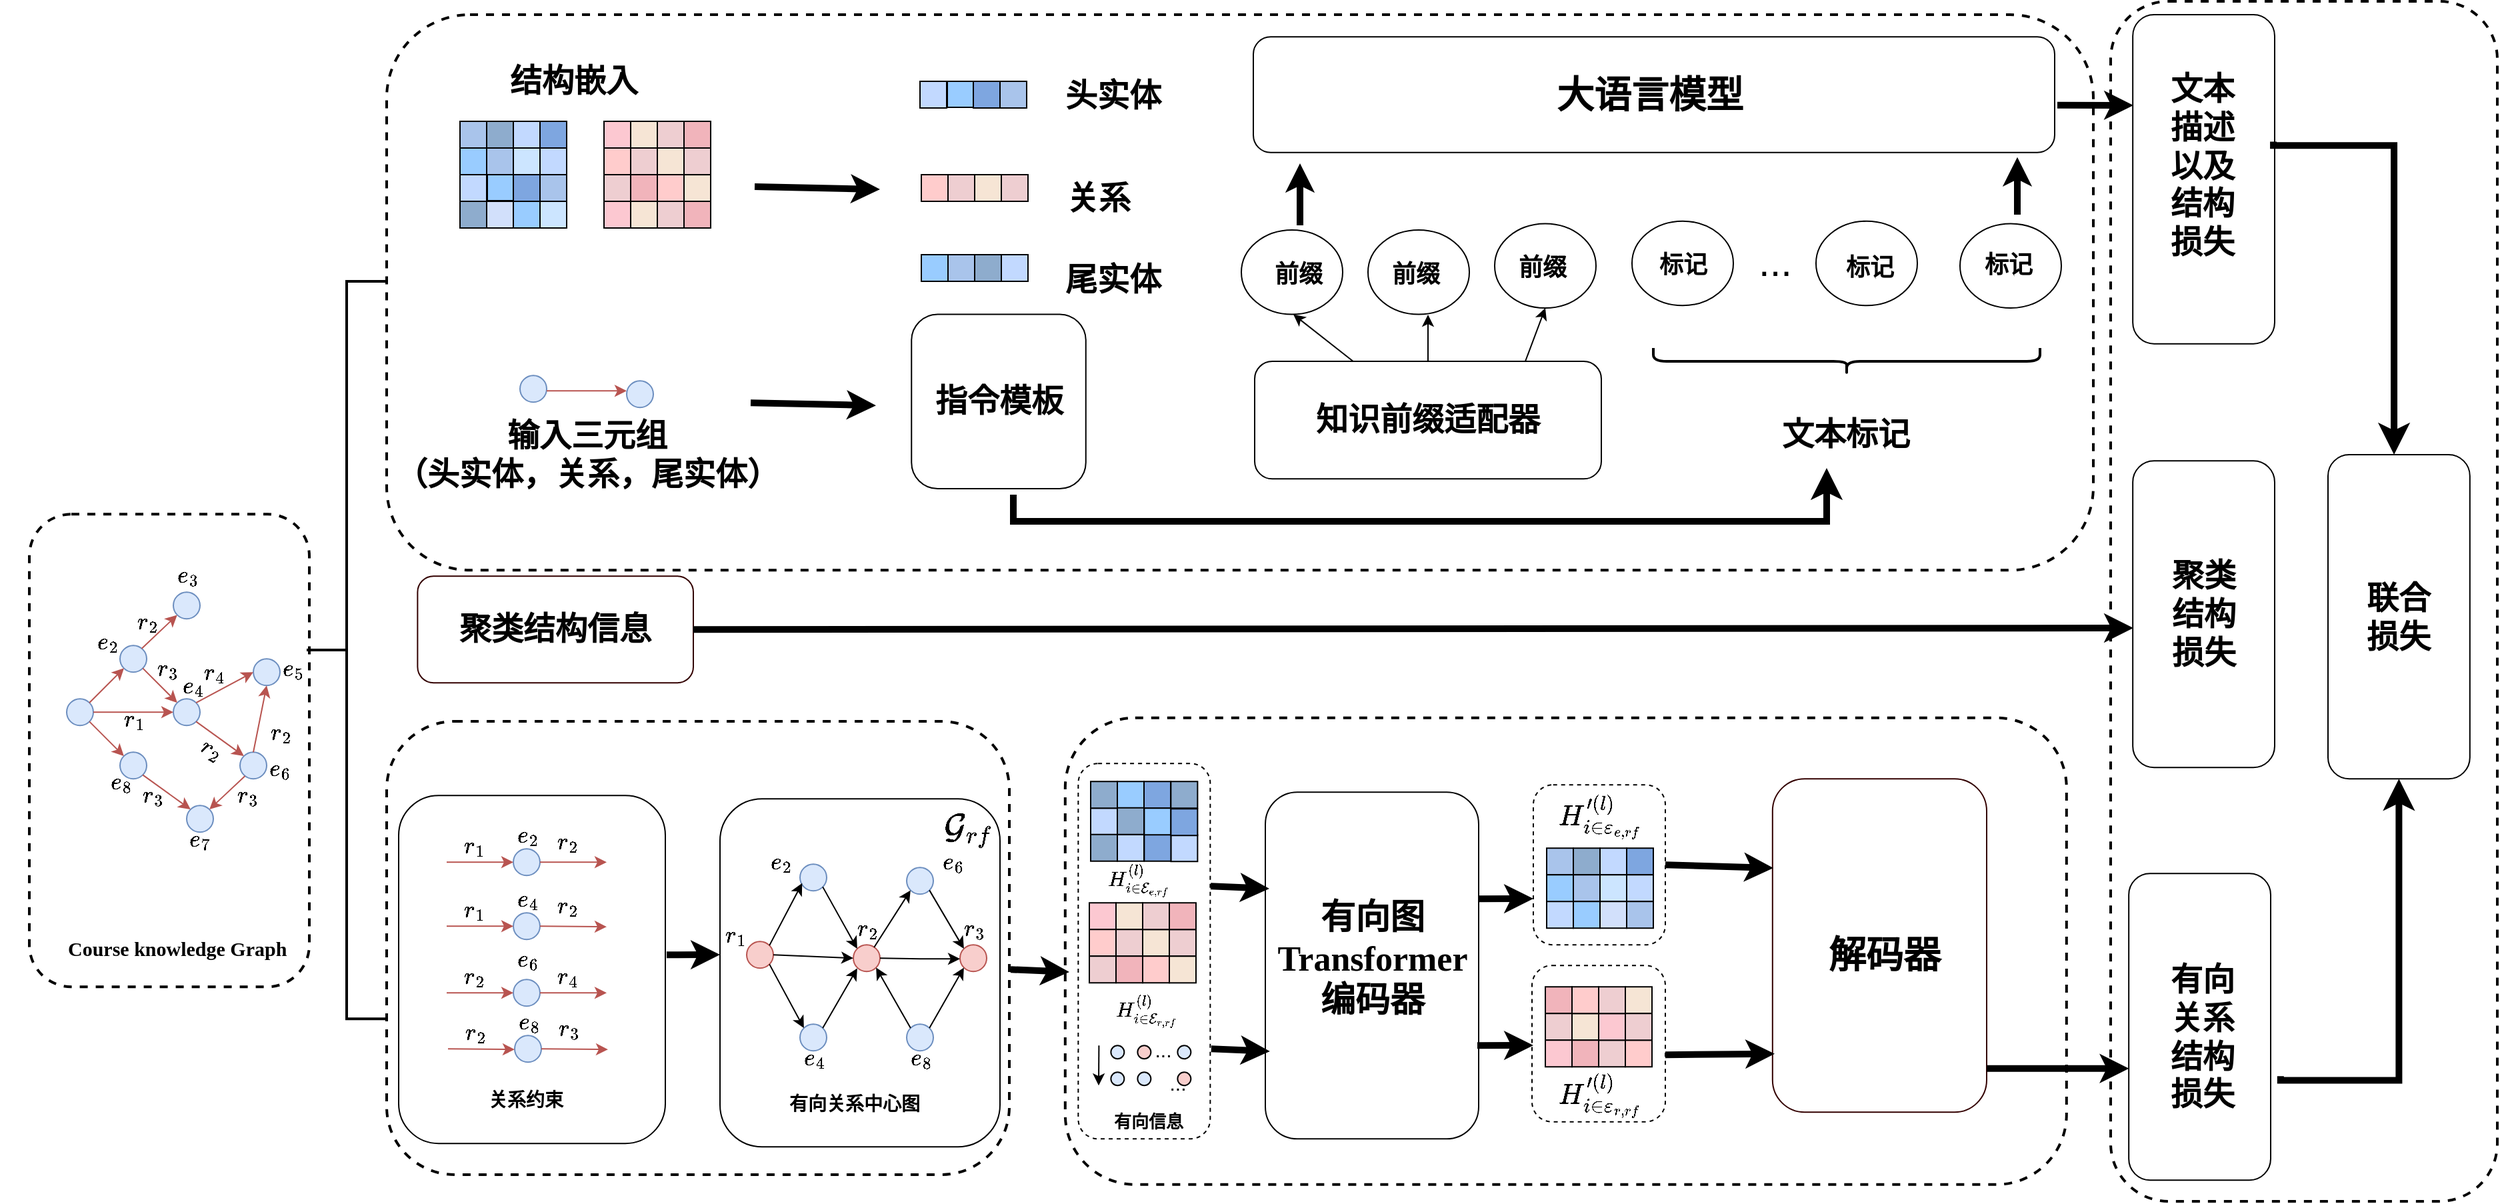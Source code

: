 <mxfile version="22.1.11" type="github">
  <diagram name="第 1 页" id="_Q3zmUKFWoCNGSlm7mwf">
    <mxGraphModel dx="4097" dy="2114" grid="1" gridSize="10" guides="1" tooltips="1" connect="1" arrows="1" fold="1" page="1" pageScale="1" pageWidth="827" pageHeight="1169" math="1" shadow="0">
      <root>
        <mxCell id="0" />
        <mxCell id="1" parent="0" />
        <mxCell id="9l6tXo_ypLGHm5UJ6JUw-1" value="&lt;div style=&quot;line-height: 0%;&quot;&gt;&lt;span style=&quot;background-color: initial;&quot;&gt;&lt;font style=&quot;font-size: 15px;&quot;&gt;$$r_{4}$$&lt;/font&gt;&lt;/span&gt;&lt;/div&gt;" style="text;html=1;align=right;verticalAlign=middle;resizable=0;points=[];autosize=1;strokeColor=none;fillColor=none;" vertex="1" parent="1">
          <mxGeometry x="405" y="863.62" width="90" height="10" as="geometry" />
        </mxCell>
        <mxCell id="9l6tXo_ypLGHm5UJ6JUw-2" value="&lt;font face=&quot;Times New Roman&quot;&gt;&lt;span style=&quot;font-size: 13px;&quot;&gt;&lt;b&gt;有向信息&lt;/b&gt;&lt;/span&gt;&lt;/font&gt;" style="text;html=1;align=center;verticalAlign=middle;resizable=0;points=[];autosize=1;strokeColor=none;fillColor=none;" vertex="1" parent="1">
          <mxGeometry x="881" y="960.12" width="80" height="30" as="geometry" />
        </mxCell>
        <mxCell id="9l6tXo_ypLGHm5UJ6JUw-3" value="&lt;div style=&quot;line-height: 0%;&quot;&gt;&lt;font style=&quot;font-size: 15px;&quot; face=&quot;Times New Roman&quot;&gt;&lt;b&gt;$$H_{i \in \mathcal{E}_{e,rf}}^{(l)}$$&lt;/b&gt;&lt;/font&gt;&lt;br&gt;&lt;/div&gt;" style="text;html=1;align=right;verticalAlign=middle;resizable=0;points=[];autosize=1;strokeColor=none;fillColor=none;" vertex="1" parent="1">
          <mxGeometry x="667.86" y="791.12" width="270" height="10" as="geometry" />
        </mxCell>
        <mxCell id="9l6tXo_ypLGHm5UJ6JUw-4" value="&lt;div style=&quot;line-height: 0%;&quot;&gt;&lt;span style=&quot;background-color: initial;&quot;&gt;&lt;font style=&quot;font-size: 15px;&quot;&gt;$$e_{2}$$&lt;/font&gt;&lt;/span&gt;&lt;/div&gt;" style="text;html=1;align=right;verticalAlign=middle;resizable=0;points=[];autosize=1;strokeColor=none;fillColor=none;" vertex="1" parent="1">
          <mxGeometry x="565" y="777.62" width="90" height="10" as="geometry" />
        </mxCell>
        <mxCell id="9l6tXo_ypLGHm5UJ6JUw-5" value="&lt;div style=&quot;line-height: 0%;&quot;&gt;&lt;span style=&quot;background-color: initial;&quot;&gt;&lt;font style=&quot;font-size: 15px;&quot;&gt;$$e_{4}$$&lt;/font&gt;&lt;/span&gt;&lt;/div&gt;" style="text;html=1;align=right;verticalAlign=middle;resizable=0;points=[];autosize=1;strokeColor=none;fillColor=none;" vertex="1" parent="1">
          <mxGeometry x="589.5" y="924.62" width="90" height="10" as="geometry" />
        </mxCell>
        <mxCell id="9l6tXo_ypLGHm5UJ6JUw-6" value="" style="rounded=1;whiteSpace=wrap;html=1;fillColor=none;strokeColor=#330000;" vertex="1" parent="1">
          <mxGeometry x="1389.41" y="718.12" width="160.59" height="250" as="geometry" />
        </mxCell>
        <mxCell id="9l6tXo_ypLGHm5UJ6JUw-7" value="" style="ellipse;whiteSpace=wrap;html=1;aspect=fixed;fillColor=#f8cecc;strokeColor=#b85450;rounded=1;shadow=0;" vertex="1" parent="1">
          <mxGeometry x="700" y="842.62" width="20" height="20" as="geometry" />
        </mxCell>
        <mxCell id="9l6tXo_ypLGHm5UJ6JUw-8" value="" style="ellipse;whiteSpace=wrap;html=1;aspect=fixed;fillColor=#dae8fc;strokeColor=#6c8ebf;rounded=1;shadow=0;" vertex="1" parent="1">
          <mxGeometry x="660" y="782.12" width="20" height="20" as="geometry" />
        </mxCell>
        <mxCell id="9l6tXo_ypLGHm5UJ6JUw-9" value="" style="ellipse;whiteSpace=wrap;html=1;aspect=fixed;fillColor=#f8cecc;strokeColor=#b85450;rounded=1;shadow=0;" vertex="1" parent="1">
          <mxGeometry x="620" y="840.12" width="20" height="20" as="geometry" />
        </mxCell>
        <mxCell id="9l6tXo_ypLGHm5UJ6JUw-10" value="" style="ellipse;whiteSpace=wrap;html=1;aspect=fixed;fillColor=#dae8fc;strokeColor=#6c8ebf;rounded=1;shadow=0;" vertex="1" parent="1">
          <mxGeometry x="740" y="784.62" width="20" height="20" as="geometry" />
        </mxCell>
        <mxCell id="9l6tXo_ypLGHm5UJ6JUw-11" value="" style="ellipse;whiteSpace=wrap;html=1;aspect=fixed;fillColor=#f8cecc;strokeColor=#b85450;rounded=1;shadow=0;" vertex="1" parent="1">
          <mxGeometry x="780" y="842.62" width="20" height="20" as="geometry" />
        </mxCell>
        <mxCell id="9l6tXo_ypLGHm5UJ6JUw-12" value="" style="ellipse;whiteSpace=wrap;html=1;aspect=fixed;fillColor=#dae8fc;strokeColor=#6c8ebf;rounded=1;shadow=0;" vertex="1" parent="1">
          <mxGeometry x="660" y="902.12" width="20" height="20" as="geometry" />
        </mxCell>
        <mxCell id="9l6tXo_ypLGHm5UJ6JUw-13" value="" style="ellipse;whiteSpace=wrap;html=1;aspect=fixed;fillColor=#dae8fc;strokeColor=#6c8ebf;rounded=1;shadow=0;" vertex="1" parent="1">
          <mxGeometry x="740" y="902.12" width="20" height="20" as="geometry" />
        </mxCell>
        <mxCell id="9l6tXo_ypLGHm5UJ6JUw-14" value="" style="endArrow=classic;html=1;rounded=0;exitX=1;exitY=0;exitDx=0;exitDy=0;entryX=0.081;entryY=0.714;entryDx=0;entryDy=0;entryPerimeter=0;" edge="1" source="9l6tXo_ypLGHm5UJ6JUw-9" target="9l6tXo_ypLGHm5UJ6JUw-8" parent="1">
          <mxGeometry width="50" height="50" relative="1" as="geometry">
            <mxPoint x="610" y="847.12" as="sourcePoint" />
            <mxPoint x="660" y="797.12" as="targetPoint" />
          </mxGeometry>
        </mxCell>
        <mxCell id="9l6tXo_ypLGHm5UJ6JUw-15" value="" style="endArrow=classic;html=1;rounded=0;exitX=1;exitY=1;exitDx=0;exitDy=0;entryX=0;entryY=0;entryDx=0;entryDy=0;" edge="1" source="9l6tXo_ypLGHm5UJ6JUw-8" target="9l6tXo_ypLGHm5UJ6JUw-7" parent="1">
          <mxGeometry width="50" height="50" relative="1" as="geometry">
            <mxPoint x="890" y="742.12" as="sourcePoint" />
            <mxPoint x="915" y="695.12" as="targetPoint" />
          </mxGeometry>
        </mxCell>
        <mxCell id="9l6tXo_ypLGHm5UJ6JUw-16" value="" style="endArrow=classic;html=1;rounded=0;exitX=0.779;exitY=0.093;exitDx=0;exitDy=0;exitPerimeter=0;entryX=0;entryY=1;entryDx=0;entryDy=0;" edge="1" source="9l6tXo_ypLGHm5UJ6JUw-7" target="9l6tXo_ypLGHm5UJ6JUw-10" parent="1">
          <mxGeometry width="50" height="50" relative="1" as="geometry">
            <mxPoint x="715" y="845.12" as="sourcePoint" />
            <mxPoint x="740" y="808.12" as="targetPoint" />
          </mxGeometry>
        </mxCell>
        <mxCell id="9l6tXo_ypLGHm5UJ6JUw-17" value="" style="endArrow=classic;html=1;rounded=0;exitX=1;exitY=1;exitDx=0;exitDy=0;entryX=0;entryY=0;entryDx=0;entryDy=0;" edge="1" source="9l6tXo_ypLGHm5UJ6JUw-10" target="9l6tXo_ypLGHm5UJ6JUw-11" parent="1">
          <mxGeometry width="50" height="50" relative="1" as="geometry">
            <mxPoint x="757.071" y="804.621" as="sourcePoint" />
            <mxPoint x="780" y="845.05" as="targetPoint" />
          </mxGeometry>
        </mxCell>
        <mxCell id="9l6tXo_ypLGHm5UJ6JUw-18" value="" style="endArrow=classic;html=1;rounded=0;entryX=0;entryY=0.5;entryDx=0;entryDy=0;exitX=1;exitY=0.5;exitDx=0;exitDy=0;" edge="1" source="9l6tXo_ypLGHm5UJ6JUw-9" target="9l6tXo_ypLGHm5UJ6JUw-7" parent="1">
          <mxGeometry width="50" height="50" relative="1" as="geometry">
            <mxPoint x="550" y="892.12" as="sourcePoint" />
            <mxPoint x="600" y="842.12" as="targetPoint" />
          </mxGeometry>
        </mxCell>
        <mxCell id="9l6tXo_ypLGHm5UJ6JUw-19" value="" style="endArrow=classic;html=1;rounded=0;exitX=1;exitY=0.5;exitDx=0;exitDy=0;" edge="1" source="9l6tXo_ypLGHm5UJ6JUw-7" parent="1">
          <mxGeometry width="50" height="50" relative="1" as="geometry">
            <mxPoint x="960" y="872.12" as="sourcePoint" />
            <mxPoint x="780" y="853.12" as="targetPoint" />
            <Array as="points">
              <mxPoint x="750" y="853.12" />
            </Array>
          </mxGeometry>
        </mxCell>
        <mxCell id="9l6tXo_ypLGHm5UJ6JUw-20" value="" style="endArrow=classic;html=1;rounded=0;entryX=0;entryY=0;entryDx=0;entryDy=0;exitX=1;exitY=1;exitDx=0;exitDy=0;" edge="1" source="9l6tXo_ypLGHm5UJ6JUw-9" target="9l6tXo_ypLGHm5UJ6JUw-12" parent="1">
          <mxGeometry width="50" height="50" relative="1" as="geometry">
            <mxPoint x="750" y="1052.12" as="sourcePoint" />
            <mxPoint x="800" y="1052.12" as="targetPoint" />
          </mxGeometry>
        </mxCell>
        <mxCell id="9l6tXo_ypLGHm5UJ6JUw-21" value="" style="endArrow=classic;html=1;rounded=0;entryX=0.5;entryY=1;entryDx=0;entryDy=0;exitX=1;exitY=0;exitDx=0;exitDy=0;" edge="1" source="9l6tXo_ypLGHm5UJ6JUw-12" parent="1">
          <mxGeometry width="50" height="50" relative="1" as="geometry">
            <mxPoint x="670.001" y="902.619" as="sourcePoint" />
            <mxPoint x="702.93" y="860.19" as="targetPoint" />
          </mxGeometry>
        </mxCell>
        <mxCell id="9l6tXo_ypLGHm5UJ6JUw-22" value="" style="endArrow=classic;html=1;rounded=0;entryX=1;entryY=1;entryDx=0;entryDy=0;exitX=0;exitY=0;exitDx=0;exitDy=0;" edge="1" source="9l6tXo_ypLGHm5UJ6JUw-13" target="9l6tXo_ypLGHm5UJ6JUw-7" parent="1">
          <mxGeometry width="50" height="50" relative="1" as="geometry">
            <mxPoint x="740" y="902.62" as="sourcePoint" />
            <mxPoint x="790" y="902.62" as="targetPoint" />
          </mxGeometry>
        </mxCell>
        <mxCell id="9l6tXo_ypLGHm5UJ6JUw-23" value="" style="endArrow=classic;html=1;rounded=0;exitX=1;exitY=0;exitDx=0;exitDy=0;entryX=0;entryY=1;entryDx=0;entryDy=0;" edge="1" source="9l6tXo_ypLGHm5UJ6JUw-13" target="9l6tXo_ypLGHm5UJ6JUw-11" parent="1">
          <mxGeometry width="50" height="50" relative="1" as="geometry">
            <mxPoint x="850" y="942.12" as="sourcePoint" />
            <mxPoint x="784" y="865.12" as="targetPoint" />
          </mxGeometry>
        </mxCell>
        <mxCell id="9l6tXo_ypLGHm5UJ6JUw-24" value="&lt;div style=&quot;line-height: 0%;&quot;&gt;&lt;span style=&quot;background-color: initial;&quot;&gt;&lt;font style=&quot;font-size: 15px;&quot;&gt;$$e_{8}$$&lt;/font&gt;&lt;/span&gt;&lt;/div&gt;" style="text;html=1;align=right;verticalAlign=middle;resizable=0;points=[];autosize=1;strokeColor=none;fillColor=none;" vertex="1" parent="1">
          <mxGeometry x="670" y="924.62" width="90" height="10" as="geometry" />
        </mxCell>
        <mxCell id="9l6tXo_ypLGHm5UJ6JUw-25" value="&lt;div style=&quot;line-height: 10%;&quot;&gt;&lt;span style=&quot;background-color: initial;&quot;&gt;&lt;font style=&quot;font-size: 15px;&quot;&gt;$$r_{2}$$&lt;/font&gt;&lt;/span&gt;&lt;/div&gt;" style="text;html=1;align=right;verticalAlign=middle;resizable=0;points=[];autosize=1;strokeColor=none;fillColor=none;" vertex="1" parent="1">
          <mxGeometry x="630" y="822.62" width="90" height="20" as="geometry" />
        </mxCell>
        <mxCell id="9l6tXo_ypLGHm5UJ6JUw-26" value="&lt;div style=&quot;line-height: 10%;&quot;&gt;&lt;span style=&quot;background-color: initial;&quot;&gt;&lt;font style=&quot;font-size: 15px;&quot;&gt;$$r_{3}$$&lt;/font&gt;&lt;/span&gt;&lt;/div&gt;" style="text;html=1;align=right;verticalAlign=middle;resizable=0;points=[];autosize=1;strokeColor=none;fillColor=none;" vertex="1" parent="1">
          <mxGeometry x="710" y="822.62" width="90" height="20" as="geometry" />
        </mxCell>
        <mxCell id="9l6tXo_ypLGHm5UJ6JUw-27" value="&lt;div style=&quot;line-height: 0%;&quot;&gt;&lt;span style=&quot;background-color: initial;&quot;&gt;&lt;font style=&quot;font-size: 15px;&quot;&gt;$$e_{6}$$&lt;/font&gt;&lt;/span&gt;&lt;/div&gt;" style="text;html=1;align=right;verticalAlign=middle;resizable=0;points=[];autosize=1;strokeColor=none;fillColor=none;" vertex="1" parent="1">
          <mxGeometry x="694" y="778.12" width="90" height="10" as="geometry" />
        </mxCell>
        <mxCell id="9l6tXo_ypLGHm5UJ6JUw-28" value="&lt;div style=&quot;line-height: 10%;&quot;&gt;&lt;span style=&quot;background-color: initial;&quot;&gt;&lt;font style=&quot;font-size: 15px;&quot;&gt;$$r_{1}$$&lt;/font&gt;&lt;/span&gt;&lt;/div&gt;" style="text;html=1;align=right;verticalAlign=middle;resizable=0;points=[];autosize=1;strokeColor=none;fillColor=none;" vertex="1" parent="1">
          <mxGeometry x="531" y="828.12" width="90" height="20" as="geometry" />
        </mxCell>
        <mxCell id="9l6tXo_ypLGHm5UJ6JUw-29" value="" style="rounded=1;whiteSpace=wrap;html=1;fillColor=none;strokeColor=#050505;" vertex="1" parent="1">
          <mxGeometry x="1009" y="728.12" width="160" height="260" as="geometry" />
        </mxCell>
        <mxCell id="9l6tXo_ypLGHm5UJ6JUw-30" value="" style="rounded=1;whiteSpace=wrap;html=1;fillColor=none;dashed=1;" vertex="1" parent="1">
          <mxGeometry x="1209" y="858.12" width="100" height="117.25" as="geometry" />
        </mxCell>
        <mxCell id="9l6tXo_ypLGHm5UJ6JUw-31" value="" style="rounded=1;whiteSpace=wrap;html=1;fillColor=none;dashed=1;" vertex="1" parent="1">
          <mxGeometry x="1210" y="722.62" width="99" height="120" as="geometry" />
        </mxCell>
        <mxCell id="9l6tXo_ypLGHm5UJ6JUw-32" value="" style="rounded=1;whiteSpace=wrap;html=1;fillColor=none;dashed=1;" vertex="1" parent="1">
          <mxGeometry x="868.68" y="706.62" width="99" height="281.5" as="geometry" />
        </mxCell>
        <mxCell id="9l6tXo_ypLGHm5UJ6JUw-33" value="&lt;font face=&quot;Times New Roman&quot;&gt;&lt;span style=&quot;font-size: 26px;&quot;&gt;&lt;b&gt;有向图&lt;br&gt;Transformer&lt;br&gt;编码器&lt;/b&gt;&lt;/span&gt;&lt;/font&gt;" style="text;html=1;align=center;verticalAlign=middle;resizable=0;points=[];autosize=1;strokeColor=none;fillColor=none;" vertex="1" parent="1">
          <mxGeometry x="1004.0" y="797.62" width="170" height="110" as="geometry" />
        </mxCell>
        <mxCell id="9l6tXo_ypLGHm5UJ6JUw-34" value="&lt;font face=&quot;Times New Roman&quot;&gt;&lt;span style=&quot;font-size: 28px;&quot;&gt;&lt;b&gt;解码器&lt;/b&gt;&lt;/span&gt;&lt;/font&gt;" style="text;html=1;align=center;verticalAlign=middle;resizable=0;points=[];autosize=1;strokeColor=none;fillColor=none;" vertex="1" parent="1">
          <mxGeometry x="1418.0" y="825.12" width="110" height="50" as="geometry" />
        </mxCell>
        <mxCell id="9l6tXo_ypLGHm5UJ6JUw-35" value="&lt;div style=&quot;line-height: 0%;&quot;&gt;&lt;font style=&quot;font-size: 15px;&quot; face=&quot;Times New Roman&quot;&gt;&lt;b&gt;$$H_{i \in \mathcal{E}_{r,rf}}^{(l)}$$&lt;/b&gt;&lt;/font&gt;&lt;br&gt;&lt;/div&gt;" style="text;html=1;align=right;verticalAlign=middle;resizable=0;points=[];autosize=1;strokeColor=none;fillColor=none;" vertex="1" parent="1">
          <mxGeometry x="674" y="888.62" width="270" height="10" as="geometry" />
        </mxCell>
        <mxCell id="9l6tXo_ypLGHm5UJ6JUw-36" value="&lt;font style=&quot;font-size: 18px;&quot;&gt;$$H_{i \in \varepsilon_{r,r f}}^{\prime(l)}$$&lt;/font&gt;" style="text;html=1;align=center;verticalAlign=middle;resizable=0;points=[];autosize=1;strokeColor=none;fillColor=none;" vertex="1" parent="1">
          <mxGeometry x="1084" y="935.37" width="350" height="40" as="geometry" />
        </mxCell>
        <mxCell id="9l6tXo_ypLGHm5UJ6JUw-37" value="&lt;font style=&quot;font-size: 18px;&quot;&gt;$$H_{i \in \varepsilon_{e,rf}}^{\prime(l)}$$&lt;/font&gt;" style="text;html=1;align=center;verticalAlign=middle;resizable=0;points=[];autosize=1;strokeColor=none;fillColor=none;" vertex="1" parent="1">
          <mxGeometry x="1085" y="726.12" width="350" height="40" as="geometry" />
        </mxCell>
        <mxCell id="9l6tXo_ypLGHm5UJ6JUw-38" value="&lt;font style=&quot;font-size: 22px;&quot;&gt;$$\mathcal{G}_{r f}$$&lt;/font&gt;" style="text;html=1;align=center;verticalAlign=middle;resizable=0;points=[];autosize=1;strokeColor=none;fillColor=none;" vertex="1" parent="1">
          <mxGeometry x="671.41" y="735.62" width="230" height="40" as="geometry" />
        </mxCell>
        <mxCell id="9l6tXo_ypLGHm5UJ6JUw-39" value="" style="rounded=1;whiteSpace=wrap;html=1;movable=1;resizable=1;rotatable=1;deletable=1;editable=1;locked=0;connectable=1;dashed=1;fillColor=none;strokeWidth=2;" vertex="1" parent="1">
          <mxGeometry x="82" y="519.62" width="210" height="354.5" as="geometry" />
        </mxCell>
        <mxCell id="9l6tXo_ypLGHm5UJ6JUw-40" value="" style="ellipse;whiteSpace=wrap;html=1;aspect=fixed;fillColor=#dae8fc;strokeColor=#6c8ebf;rounded=1;shadow=0;" vertex="1" parent="1">
          <mxGeometry x="250" y="628.12" width="20" height="20" as="geometry" />
        </mxCell>
        <mxCell id="9l6tXo_ypLGHm5UJ6JUw-41" value="" style="ellipse;whiteSpace=wrap;html=1;aspect=fixed;fillColor=#dae8fc;strokeColor=#6c8ebf;rounded=1;shadow=0;" vertex="1" parent="1">
          <mxGeometry x="190" y="658.12" width="20" height="20" as="geometry" />
        </mxCell>
        <mxCell id="9l6tXo_ypLGHm5UJ6JUw-42" value="" style="ellipse;whiteSpace=wrap;html=1;aspect=fixed;fillColor=#dae8fc;strokeColor=#6c8ebf;rounded=1;shadow=0;" vertex="1" parent="1">
          <mxGeometry x="150" y="618.12" width="20" height="20" as="geometry" />
        </mxCell>
        <mxCell id="9l6tXo_ypLGHm5UJ6JUw-43" value="" style="ellipse;whiteSpace=wrap;html=1;aspect=fixed;fillColor=#dae8fc;strokeColor=#6c8ebf;rounded=1;shadow=0;" vertex="1" parent="1">
          <mxGeometry x="150" y="698.12" width="20" height="20" as="geometry" />
        </mxCell>
        <mxCell id="9l6tXo_ypLGHm5UJ6JUw-44" value="" style="ellipse;whiteSpace=wrap;html=1;aspect=fixed;fillColor=#dae8fc;strokeColor=#6c8ebf;rounded=1;" vertex="1" parent="1">
          <mxGeometry x="110" y="658.12" width="20" height="20" as="geometry" />
        </mxCell>
        <mxCell id="9l6tXo_ypLGHm5UJ6JUw-45" value="" style="ellipse;whiteSpace=wrap;html=1;aspect=fixed;fillColor=#dae8fc;strokeColor=#6c8ebf;rounded=1;shadow=0;" vertex="1" parent="1">
          <mxGeometry x="240" y="698.12" width="20" height="20" as="geometry" />
        </mxCell>
        <mxCell id="9l6tXo_ypLGHm5UJ6JUw-46" value="" style="endArrow=classic;html=1;rounded=1;fillColor=#f8cecc;strokeColor=#b85450;shadow=0;" edge="1" parent="1">
          <mxGeometry width="50" height="50" relative="1" as="geometry">
            <mxPoint x="127" y="661.12" as="sourcePoint" />
            <mxPoint x="153" y="635.12" as="targetPoint" />
          </mxGeometry>
        </mxCell>
        <mxCell id="9l6tXo_ypLGHm5UJ6JUw-47" value="" style="endArrow=classic;html=1;rounded=1;exitX=1;exitY=1;exitDx=0;exitDy=0;entryX=0;entryY=0;entryDx=0;entryDy=0;fillColor=#f8cecc;strokeColor=#b85450;shadow=0;" edge="1" source="9l6tXo_ypLGHm5UJ6JUw-42" target="9l6tXo_ypLGHm5UJ6JUw-41" parent="1">
          <mxGeometry width="50" height="50" relative="1" as="geometry">
            <mxPoint x="170" y="638.12" as="sourcePoint" />
            <mxPoint x="190" y="658.12" as="targetPoint" />
          </mxGeometry>
        </mxCell>
        <mxCell id="9l6tXo_ypLGHm5UJ6JUw-48" value="" style="endArrow=classic;html=1;rounded=1;entryX=0;entryY=0;entryDx=0;entryDy=0;fillColor=#f8cecc;strokeColor=#b85450;shadow=0;exitX=1;exitY=1;exitDx=0;exitDy=0;" edge="1" source="9l6tXo_ypLGHm5UJ6JUw-44" target="9l6tXo_ypLGHm5UJ6JUw-43" parent="1">
          <mxGeometry width="50" height="50" relative="1" as="geometry">
            <mxPoint x="62" y="694.12" as="sourcePoint" />
            <mxPoint x="130" y="678.12" as="targetPoint" />
          </mxGeometry>
        </mxCell>
        <mxCell id="9l6tXo_ypLGHm5UJ6JUw-49" value="" style="endArrow=classic;html=1;rounded=1;entryX=0;entryY=0.5;entryDx=0;entryDy=0;fillColor=#f8cecc;strokeColor=#b85450;shadow=0;" edge="1" target="9l6tXo_ypLGHm5UJ6JUw-41" parent="1">
          <mxGeometry width="50" height="50" relative="1" as="geometry">
            <mxPoint x="130" y="668.12" as="sourcePoint" />
            <mxPoint x="180" y="658.12" as="targetPoint" />
          </mxGeometry>
        </mxCell>
        <mxCell id="9l6tXo_ypLGHm5UJ6JUw-50" value="" style="endArrow=classic;html=1;rounded=1;entryX=0;entryY=0;entryDx=0;entryDy=0;exitX=1;exitY=1;exitDx=0;exitDy=0;fillColor=#f8cecc;strokeColor=#b85450;shadow=0;" edge="1" source="9l6tXo_ypLGHm5UJ6JUw-41" target="9l6tXo_ypLGHm5UJ6JUw-45" parent="1">
          <mxGeometry width="50" height="50" relative="1" as="geometry">
            <mxPoint x="210" y="678.12" as="sourcePoint" />
            <mxPoint x="260" y="628.12" as="targetPoint" />
          </mxGeometry>
        </mxCell>
        <mxCell id="9l6tXo_ypLGHm5UJ6JUw-51" value="" style="endArrow=classic;html=1;rounded=1;entryX=0.5;entryY=1;entryDx=0;entryDy=0;exitX=0.5;exitY=0;exitDx=0;exitDy=0;fillColor=#f8cecc;strokeColor=#b85450;shadow=0;" edge="1" source="9l6tXo_ypLGHm5UJ6JUw-45" target="9l6tXo_ypLGHm5UJ6JUw-40" parent="1">
          <mxGeometry width="50" height="50" relative="1" as="geometry">
            <mxPoint x="240" y="698.12" as="sourcePoint" />
            <mxPoint x="290" y="648.12" as="targetPoint" />
            <Array as="points" />
          </mxGeometry>
        </mxCell>
        <mxCell id="9l6tXo_ypLGHm5UJ6JUw-52" value="" style="ellipse;whiteSpace=wrap;html=1;aspect=fixed;fillColor=#dae8fc;strokeColor=#6c8ebf;rounded=1;shadow=0;" vertex="1" parent="1">
          <mxGeometry x="200" y="738.12" width="20" height="20" as="geometry" />
        </mxCell>
        <mxCell id="9l6tXo_ypLGHm5UJ6JUw-53" value="" style="endArrow=classic;html=1;rounded=1;exitX=1;exitY=1;exitDx=0;exitDy=0;fillColor=#f8cecc;strokeColor=#b85450;shadow=0;entryX=0;entryY=0;entryDx=0;entryDy=0;" edge="1" source="9l6tXo_ypLGHm5UJ6JUw-43" target="9l6tXo_ypLGHm5UJ6JUw-52" parent="1">
          <mxGeometry width="50" height="50" relative="1" as="geometry">
            <mxPoint x="196.62" y="742.2" as="sourcePoint" />
            <mxPoint x="202" y="715.12" as="targetPoint" />
          </mxGeometry>
        </mxCell>
        <mxCell id="9l6tXo_ypLGHm5UJ6JUw-54" value="" style="ellipse;whiteSpace=wrap;html=1;aspect=fixed;fillColor=#dae8fc;strokeColor=#6c8ebf;rounded=1;shadow=0;" vertex="1" parent="1">
          <mxGeometry x="190" y="578.12" width="20" height="20" as="geometry" />
        </mxCell>
        <mxCell id="9l6tXo_ypLGHm5UJ6JUw-55" value="" style="endArrow=classic;html=1;rounded=1;fillColor=#f8cecc;strokeColor=#b85450;exitX=0.817;exitY=0.111;exitDx=0;exitDy=0;entryX=0;entryY=1;entryDx=0;entryDy=0;exitPerimeter=0;shadow=0;" edge="1" source="9l6tXo_ypLGHm5UJ6JUw-42" target="9l6tXo_ypLGHm5UJ6JUw-54" parent="1">
          <mxGeometry width="50" height="50" relative="1" as="geometry">
            <mxPoint x="164" y="618.12" as="sourcePoint" />
            <mxPoint x="190" y="592.12" as="targetPoint" />
          </mxGeometry>
        </mxCell>
        <mxCell id="9l6tXo_ypLGHm5UJ6JUw-56" value="" style="endArrow=classic;html=1;rounded=1;exitX=1;exitY=0;exitDx=0;exitDy=0;entryX=0;entryY=0.5;entryDx=0;entryDy=0;fillColor=#f8cecc;strokeColor=#b85450;" edge="1" source="9l6tXo_ypLGHm5UJ6JUw-41" target="9l6tXo_ypLGHm5UJ6JUw-40" parent="1">
          <mxGeometry width="50" height="50" relative="1" as="geometry">
            <mxPoint x="310" y="668.12" as="sourcePoint" />
            <mxPoint x="360" y="618.12" as="targetPoint" />
          </mxGeometry>
        </mxCell>
        <mxCell id="9l6tXo_ypLGHm5UJ6JUw-57" value="" style="endArrow=classic;html=1;rounded=0;entryX=1;entryY=0;entryDx=0;entryDy=0;exitX=0.188;exitY=0.895;exitDx=0;exitDy=0;exitPerimeter=0;fillColor=#f8cecc;strokeColor=#b85450;" edge="1" source="9l6tXo_ypLGHm5UJ6JUw-45" target="9l6tXo_ypLGHm5UJ6JUw-52" parent="1">
          <mxGeometry width="50" height="50" relative="1" as="geometry">
            <mxPoint x="150" y="778.12" as="sourcePoint" />
            <mxPoint x="200" y="728.12" as="targetPoint" />
          </mxGeometry>
        </mxCell>
        <mxCell id="9l6tXo_ypLGHm5UJ6JUw-58" value="&lt;div style=&quot;line-height: 2%;&quot;&gt;&lt;span style=&quot;background-color: initial;&quot;&gt;&lt;font style=&quot;font-size: 15px;&quot;&gt;$$e_{3}$$&lt;/font&gt;&lt;/span&gt;&lt;/div&gt;" style="text;html=1;align=right;verticalAlign=middle;resizable=0;points=[];autosize=1;strokeColor=none;fillColor=none;" vertex="1" parent="1">
          <mxGeometry x="120" y="563.12" width="90" height="10" as="geometry" />
        </mxCell>
        <mxCell id="9l6tXo_ypLGHm5UJ6JUw-59" value="&lt;div style=&quot;line-height: 0%;&quot;&gt;&lt;span style=&quot;background-color: initial;&quot;&gt;&lt;font style=&quot;font-size: 15px;&quot;&gt;$$e_{2}$$&lt;/font&gt;&lt;/span&gt;&lt;/div&gt;" style="text;html=1;align=right;verticalAlign=middle;resizable=0;points=[];autosize=1;strokeColor=none;fillColor=none;" vertex="1" parent="1">
          <mxGeometry x="60" y="613.12" width="90" height="10" as="geometry" />
        </mxCell>
        <mxCell id="9l6tXo_ypLGHm5UJ6JUw-60" value="&lt;div style=&quot;line-height: 0%;&quot;&gt;&lt;span style=&quot;background-color: initial;&quot;&gt;&lt;font style=&quot;font-size: 15px;&quot;&gt;$$e_{4}$$&lt;/font&gt;&lt;/span&gt;&lt;/div&gt;" style="text;html=1;align=left;verticalAlign=middle;resizable=0;points=[];autosize=1;strokeColor=none;fillColor=none;" vertex="1" parent="1">
          <mxGeometry x="195" y="646.12" width="90" height="10" as="geometry" />
        </mxCell>
        <mxCell id="9l6tXo_ypLGHm5UJ6JUw-61" value="&lt;div style=&quot;line-height: 0%;&quot;&gt;&lt;span style=&quot;background-color: initial;&quot;&gt;&lt;font style=&quot;font-size: 15px;&quot;&gt;$$e_{5}$$&lt;/font&gt;&lt;/span&gt;&lt;/div&gt;" style="text;html=1;align=left;verticalAlign=middle;resizable=0;points=[];autosize=1;strokeColor=none;fillColor=none;" vertex="1" parent="1">
          <mxGeometry x="270" y="633.12" width="90" height="10" as="geometry" />
        </mxCell>
        <mxCell id="9l6tXo_ypLGHm5UJ6JUw-62" value="&lt;div style=&quot;line-height: 0%;&quot;&gt;&lt;span style=&quot;background-color: initial;&quot;&gt;&lt;font style=&quot;font-size: 15px;&quot;&gt;$$e_{6}$$&lt;/font&gt;&lt;/span&gt;&lt;/div&gt;" style="text;html=1;align=left;verticalAlign=middle;resizable=0;points=[];autosize=1;strokeColor=none;fillColor=none;" vertex="1" parent="1">
          <mxGeometry x="260" y="708.12" width="90" height="10" as="geometry" />
        </mxCell>
        <mxCell id="9l6tXo_ypLGHm5UJ6JUw-63" value="&lt;div style=&quot;line-height: 0%;&quot;&gt;&lt;span style=&quot;background-color: initial;&quot;&gt;&lt;font style=&quot;font-size: 15px;&quot;&gt;$$e_{7}$$&lt;/font&gt;&lt;/span&gt;&lt;/div&gt;" style="text;html=1;align=left;verticalAlign=middle;resizable=0;points=[];autosize=1;strokeColor=none;fillColor=none;" vertex="1" parent="1">
          <mxGeometry x="200" y="760.62" width="90" height="10" as="geometry" />
        </mxCell>
        <mxCell id="9l6tXo_ypLGHm5UJ6JUw-64" value="&lt;div style=&quot;line-height: 0%;&quot;&gt;&lt;span style=&quot;background-color: initial;&quot;&gt;&lt;font style=&quot;font-size: 15px;&quot;&gt;$$e_{8}$$&lt;/font&gt;&lt;/span&gt;&lt;/div&gt;" style="text;html=1;align=right;verticalAlign=middle;resizable=0;points=[];autosize=1;strokeColor=none;fillColor=none;" vertex="1" parent="1">
          <mxGeometry x="70" y="718.12" width="90" height="10" as="geometry" />
        </mxCell>
        <mxCell id="9l6tXo_ypLGHm5UJ6JUw-65" value="&lt;div style=&quot;line-height: 0%;&quot;&gt;&lt;span style=&quot;background-color: initial;&quot;&gt;&lt;font style=&quot;font-size: 15px;&quot;&gt;$$r_{2}$$&lt;/font&gt;&lt;/span&gt;&lt;/div&gt;" style="text;html=1;align=right;verticalAlign=middle;resizable=0;points=[];autosize=1;strokeColor=none;fillColor=none;" vertex="1" parent="1">
          <mxGeometry x="90" y="598.12" width="90" height="10" as="geometry" />
        </mxCell>
        <mxCell id="9l6tXo_ypLGHm5UJ6JUw-66" value="&lt;div style=&quot;line-height: 0%;&quot;&gt;&lt;span style=&quot;background-color: initial;&quot;&gt;&lt;font style=&quot;font-size: 15px;&quot;&gt;$$r_{1}$$&lt;/font&gt;&lt;/span&gt;&lt;/div&gt;" style="text;html=1;align=left;verticalAlign=middle;resizable=0;points=[];autosize=1;strokeColor=none;fillColor=none;" vertex="1" parent="1">
          <mxGeometry x="151" y="670.62" width="90" height="10" as="geometry" />
        </mxCell>
        <mxCell id="9l6tXo_ypLGHm5UJ6JUw-67" value="&lt;div style=&quot;line-height: 0%;&quot;&gt;&lt;span style=&quot;background-color: initial;&quot;&gt;&lt;font style=&quot;font-size: 15px;&quot;&gt;$$r_{3}$$&lt;/font&gt;&lt;/span&gt;&lt;/div&gt;" style="text;html=1;align=right;verticalAlign=middle;resizable=0;points=[];autosize=1;strokeColor=none;fillColor=none;" vertex="1" parent="1">
          <mxGeometry x="105" y="633.12" width="90" height="10" as="geometry" />
        </mxCell>
        <mxCell id="9l6tXo_ypLGHm5UJ6JUw-68" value="&lt;div style=&quot;line-height: 0%;&quot;&gt;&lt;span style=&quot;background-color: initial;&quot;&gt;&lt;font style=&quot;font-size: 15px;&quot;&gt;$$r_{2}$$&lt;/font&gt;&lt;/span&gt;&lt;/div&gt;" style="text;html=1;align=right;verticalAlign=middle;resizable=0;points=[];autosize=1;strokeColor=none;fillColor=none;" vertex="1" parent="1">
          <mxGeometry x="190" y="680.62" width="90" height="10" as="geometry" />
        </mxCell>
        <mxCell id="9l6tXo_ypLGHm5UJ6JUw-69" value="&lt;div style=&quot;line-height: 0%;&quot;&gt;&lt;br&gt;&lt;/div&gt;" style="text;html=1;align=right;verticalAlign=middle;resizable=0;points=[];autosize=1;strokeColor=none;fillColor=none;" vertex="1" parent="1">
          <mxGeometry x="184" y="668.12" width="20" height="10" as="geometry" />
        </mxCell>
        <mxCell id="9l6tXo_ypLGHm5UJ6JUw-70" value="&lt;div style=&quot;line-height: 0%;&quot;&gt;&lt;span style=&quot;background-color: initial;&quot;&gt;&lt;font style=&quot;font-size: 15px;&quot;&gt;$$r_{3}$$&lt;/font&gt;&lt;/span&gt;&lt;/div&gt;" style="text;html=1;align=left;verticalAlign=middle;resizable=0;points=[];autosize=1;strokeColor=none;fillColor=none;" vertex="1" parent="1">
          <mxGeometry x="165" y="728.12" width="90" height="10" as="geometry" />
        </mxCell>
        <mxCell id="9l6tXo_ypLGHm5UJ6JUw-71" value="&lt;div style=&quot;line-height: 0%;&quot;&gt;&lt;span style=&quot;background-color: initial;&quot;&gt;&lt;font style=&quot;font-size: 15px;&quot;&gt;$$r_{3}$$&lt;/font&gt;&lt;/span&gt;&lt;/div&gt;" style="text;html=1;align=right;verticalAlign=middle;resizable=0;points=[];autosize=1;strokeColor=none;fillColor=none;" vertex="1" parent="1">
          <mxGeometry x="165" y="728.12" width="90" height="10" as="geometry" />
        </mxCell>
        <mxCell id="9l6tXo_ypLGHm5UJ6JUw-72" value="&lt;div style=&quot;line-height: 0%;&quot;&gt;&lt;span style=&quot;background-color: initial;&quot;&gt;&lt;font style=&quot;font-size: 15px;&quot;&gt;$$r_{2}$$&lt;/font&gt;&lt;/span&gt;&lt;/div&gt;" style="text;html=1;align=right;verticalAlign=middle;resizable=0;points=[];autosize=1;strokeColor=none;fillColor=none;rotation=31;" vertex="1" parent="1">
          <mxGeometry x="142" y="674.62" width="90" height="10" as="geometry" />
        </mxCell>
        <mxCell id="9l6tXo_ypLGHm5UJ6JUw-73" value="&lt;div style=&quot;line-height: 0%;&quot;&gt;&lt;span style=&quot;background-color: initial;&quot;&gt;&lt;font style=&quot;font-size: 15px;&quot;&gt;$$r_{4}$$&lt;/font&gt;&lt;/span&gt;&lt;/div&gt;" style="text;html=1;align=right;verticalAlign=middle;resizable=0;points=[];autosize=1;strokeColor=none;fillColor=none;" vertex="1" parent="1">
          <mxGeometry x="140" y="636.12" width="90" height="10" as="geometry" />
        </mxCell>
        <mxCell id="9l6tXo_ypLGHm5UJ6JUw-74" value="" style="strokeWidth=2;html=1;shape=mxgraph.flowchart.annotation_2;align=left;labelPosition=right;pointerEvents=1;" vertex="1" parent="1">
          <mxGeometry x="290" y="345" width="60" height="553.12" as="geometry" />
        </mxCell>
        <mxCell id="9l6tXo_ypLGHm5UJ6JUw-75" value="" style="rounded=1;whiteSpace=wrap;html=1;fillColor=none;" vertex="1" parent="1">
          <mxGeometry x="600.0" y="733.12" width="210" height="261" as="geometry" />
        </mxCell>
        <mxCell id="9l6tXo_ypLGHm5UJ6JUw-76" value="" style="ellipse;whiteSpace=wrap;html=1;aspect=fixed;fillColor=#dae8fc;strokeColor=#6c8ebf;rounded=1;shadow=0;" vertex="1" parent="1">
          <mxGeometry x="445" y="770.62" width="20" height="20" as="geometry" />
        </mxCell>
        <mxCell id="9l6tXo_ypLGHm5UJ6JUw-77" value="" style="endArrow=classic;html=1;rounded=0;entryX=0;entryY=0.5;entryDx=0;entryDy=0;fillColor=#f8cecc;strokeColor=#b85450;" edge="1" target="9l6tXo_ypLGHm5UJ6JUw-76" parent="1">
          <mxGeometry width="50" height="50" relative="1" as="geometry">
            <mxPoint x="395" y="780.62" as="sourcePoint" />
            <mxPoint x="225" y="770.62" as="targetPoint" />
          </mxGeometry>
        </mxCell>
        <mxCell id="9l6tXo_ypLGHm5UJ6JUw-78" value="" style="endArrow=classic;html=1;rounded=0;exitX=1;exitY=0.5;exitDx=0;exitDy=0;fillColor=#f8cecc;strokeColor=#b85450;" edge="1" source="9l6tXo_ypLGHm5UJ6JUw-76" parent="1">
          <mxGeometry width="50" height="50" relative="1" as="geometry">
            <mxPoint x="485" y="810.62" as="sourcePoint" />
            <mxPoint x="515" y="780.62" as="targetPoint" />
          </mxGeometry>
        </mxCell>
        <mxCell id="9l6tXo_ypLGHm5UJ6JUw-79" value="&lt;div style=&quot;line-height: 0%;&quot;&gt;&lt;span style=&quot;background-color: initial;&quot;&gt;&lt;font style=&quot;font-size: 15px;&quot;&gt;$$e_{2}$$&lt;/font&gt;&lt;/span&gt;&lt;/div&gt;" style="text;html=1;align=right;verticalAlign=middle;resizable=0;points=[];autosize=1;strokeColor=none;fillColor=none;" vertex="1" parent="1">
          <mxGeometry x="375" y="758.12" width="90" height="10" as="geometry" />
        </mxCell>
        <mxCell id="9l6tXo_ypLGHm5UJ6JUw-80" value="&lt;div style=&quot;line-height: 10%;&quot;&gt;&lt;span style=&quot;background-color: initial;&quot;&gt;&lt;font style=&quot;font-size: 15px;&quot;&gt;$$r_{1}$$&lt;/font&gt;&lt;/span&gt;&lt;/div&gt;" style="text;html=1;align=right;verticalAlign=middle;resizable=0;points=[];autosize=1;strokeColor=none;fillColor=none;" vertex="1" parent="1">
          <mxGeometry x="335" y="760.62" width="90" height="20" as="geometry" />
        </mxCell>
        <mxCell id="9l6tXo_ypLGHm5UJ6JUw-81" value="&lt;div style=&quot;line-height: 0%;&quot;&gt;&lt;span style=&quot;background-color: initial;&quot;&gt;&lt;font style=&quot;font-size: 15px;&quot;&gt;$$r_{2}$$&lt;/font&gt;&lt;/span&gt;&lt;/div&gt;" style="text;html=1;align=right;verticalAlign=middle;resizable=0;points=[];autosize=1;strokeColor=none;fillColor=none;" vertex="1" parent="1">
          <mxGeometry x="405" y="763.12" width="90" height="10" as="geometry" />
        </mxCell>
        <mxCell id="9l6tXo_ypLGHm5UJ6JUw-82" value="" style="ellipse;whiteSpace=wrap;html=1;aspect=fixed;fillColor=#dae8fc;strokeColor=#6c8ebf;rounded=1;shadow=0;" vertex="1" parent="1">
          <mxGeometry x="445" y="818.62" width="20" height="20" as="geometry" />
        </mxCell>
        <mxCell id="9l6tXo_ypLGHm5UJ6JUw-83" value="" style="endArrow=classic;html=1;rounded=0;entryX=0;entryY=0.5;entryDx=0;entryDy=0;fillColor=#f8cecc;strokeColor=#b85450;" edge="1" target="9l6tXo_ypLGHm5UJ6JUw-82" parent="1">
          <mxGeometry width="50" height="50" relative="1" as="geometry">
            <mxPoint x="395" y="828.62" as="sourcePoint" />
            <mxPoint x="225" y="818.62" as="targetPoint" />
          </mxGeometry>
        </mxCell>
        <mxCell id="9l6tXo_ypLGHm5UJ6JUw-84" value="" style="endArrow=classic;html=1;rounded=0;exitX=1;exitY=0.5;exitDx=0;exitDy=0;fillColor=#f8cecc;strokeColor=#b85450;" edge="1" source="9l6tXo_ypLGHm5UJ6JUw-82" parent="1">
          <mxGeometry width="50" height="50" relative="1" as="geometry">
            <mxPoint x="485" y="858.62" as="sourcePoint" />
            <mxPoint x="515" y="829.12" as="targetPoint" />
          </mxGeometry>
        </mxCell>
        <mxCell id="9l6tXo_ypLGHm5UJ6JUw-85" value="&lt;div style=&quot;line-height: 0%;&quot;&gt;&lt;span style=&quot;background-color: initial;&quot;&gt;&lt;font style=&quot;font-size: 15px;&quot;&gt;$$e_{4}$$&lt;/font&gt;&lt;/span&gt;&lt;/div&gt;" style="text;html=1;align=right;verticalAlign=middle;resizable=0;points=[];autosize=1;strokeColor=none;fillColor=none;" vertex="1" parent="1">
          <mxGeometry x="375" y="806.12" width="90" height="10" as="geometry" />
        </mxCell>
        <mxCell id="9l6tXo_ypLGHm5UJ6JUw-86" value="&lt;div style=&quot;line-height: 10%;&quot;&gt;&lt;span style=&quot;background-color: initial;&quot;&gt;&lt;font style=&quot;font-size: 15px;&quot;&gt;$$r_{1}$$&lt;/font&gt;&lt;/span&gt;&lt;/div&gt;" style="text;html=1;align=right;verticalAlign=middle;resizable=0;points=[];autosize=1;strokeColor=none;fillColor=none;" vertex="1" parent="1">
          <mxGeometry x="335" y="808.62" width="90" height="20" as="geometry" />
        </mxCell>
        <mxCell id="9l6tXo_ypLGHm5UJ6JUw-87" value="&lt;div style=&quot;line-height: 0%;&quot;&gt;&lt;span style=&quot;background-color: initial;&quot;&gt;&lt;font style=&quot;font-size: 15px;&quot;&gt;$$r_{2}$$&lt;/font&gt;&lt;/span&gt;&lt;/div&gt;" style="text;html=1;align=right;verticalAlign=middle;resizable=0;points=[];autosize=1;strokeColor=none;fillColor=none;" vertex="1" parent="1">
          <mxGeometry x="405" y="811.12" width="90" height="10" as="geometry" />
        </mxCell>
        <mxCell id="9l6tXo_ypLGHm5UJ6JUw-88" value="" style="ellipse;whiteSpace=wrap;html=1;aspect=fixed;fillColor=#dae8fc;strokeColor=#6c8ebf;rounded=1;shadow=0;" vertex="1" parent="1">
          <mxGeometry x="445" y="868.62" width="20" height="20" as="geometry" />
        </mxCell>
        <mxCell id="9l6tXo_ypLGHm5UJ6JUw-89" value="" style="endArrow=classic;html=1;rounded=0;entryX=0;entryY=0.5;entryDx=0;entryDy=0;fillColor=#f8cecc;strokeColor=#b85450;" edge="1" target="9l6tXo_ypLGHm5UJ6JUw-88" parent="1">
          <mxGeometry width="50" height="50" relative="1" as="geometry">
            <mxPoint x="395" y="878.62" as="sourcePoint" />
            <mxPoint x="225" y="868.62" as="targetPoint" />
          </mxGeometry>
        </mxCell>
        <mxCell id="9l6tXo_ypLGHm5UJ6JUw-90" value="" style="endArrow=classic;html=1;rounded=0;exitX=1;exitY=0.5;exitDx=0;exitDy=0;fillColor=#f8cecc;strokeColor=#b85450;" edge="1" source="9l6tXo_ypLGHm5UJ6JUw-88" parent="1">
          <mxGeometry width="50" height="50" relative="1" as="geometry">
            <mxPoint x="485" y="908.62" as="sourcePoint" />
            <mxPoint x="515" y="878.62" as="targetPoint" />
          </mxGeometry>
        </mxCell>
        <mxCell id="9l6tXo_ypLGHm5UJ6JUw-91" value="&lt;div style=&quot;line-height: 0%;&quot;&gt;&lt;span style=&quot;background-color: initial;&quot;&gt;&lt;font style=&quot;font-size: 15px;&quot;&gt;$$e_{6}$$&lt;/font&gt;&lt;/span&gt;&lt;/div&gt;" style="text;html=1;align=right;verticalAlign=middle;resizable=0;points=[];autosize=1;strokeColor=none;fillColor=none;" vertex="1" parent="1">
          <mxGeometry x="375" y="851.12" width="90" height="10" as="geometry" />
        </mxCell>
        <mxCell id="9l6tXo_ypLGHm5UJ6JUw-92" value="&lt;div style=&quot;line-height: 10%;&quot;&gt;&lt;span style=&quot;background-color: initial;&quot;&gt;&lt;font style=&quot;font-size: 15px;&quot;&gt;$$r_{2}$$&lt;/font&gt;&lt;/span&gt;&lt;/div&gt;" style="text;html=1;align=right;verticalAlign=middle;resizable=0;points=[];autosize=1;strokeColor=none;fillColor=none;" vertex="1" parent="1">
          <mxGeometry x="335" y="858.62" width="90" height="20" as="geometry" />
        </mxCell>
        <mxCell id="9l6tXo_ypLGHm5UJ6JUw-93" value="" style="ellipse;whiteSpace=wrap;html=1;aspect=fixed;fillColor=#dae8fc;strokeColor=#6c8ebf;rounded=1;shadow=0;" vertex="1" parent="1">
          <mxGeometry x="446" y="910.62" width="20" height="20" as="geometry" />
        </mxCell>
        <mxCell id="9l6tXo_ypLGHm5UJ6JUw-94" value="" style="endArrow=classic;html=1;rounded=0;fillColor=#f8cecc;strokeColor=#b85450;" edge="1" parent="1">
          <mxGeometry width="50" height="50" relative="1" as="geometry">
            <mxPoint x="396" y="920.62" as="sourcePoint" />
            <mxPoint x="446" y="921.12" as="targetPoint" />
          </mxGeometry>
        </mxCell>
        <mxCell id="9l6tXo_ypLGHm5UJ6JUw-95" value="" style="endArrow=classic;html=1;rounded=0;exitX=1;exitY=0.5;exitDx=0;exitDy=0;fillColor=#f8cecc;strokeColor=#b85450;" edge="1" source="9l6tXo_ypLGHm5UJ6JUw-93" parent="1">
          <mxGeometry width="50" height="50" relative="1" as="geometry">
            <mxPoint x="486" y="950.62" as="sourcePoint" />
            <mxPoint x="516" y="921.12" as="targetPoint" />
          </mxGeometry>
        </mxCell>
        <mxCell id="9l6tXo_ypLGHm5UJ6JUw-96" value="&lt;div style=&quot;line-height: 0%;&quot;&gt;&lt;span style=&quot;background-color: initial;&quot;&gt;&lt;font style=&quot;font-size: 15px;&quot;&gt;$$e_{8}$$&lt;/font&gt;&lt;/span&gt;&lt;/div&gt;" style="text;html=1;align=right;verticalAlign=middle;resizable=0;points=[];autosize=1;strokeColor=none;fillColor=none;" vertex="1" parent="1">
          <mxGeometry x="376" y="898.12" width="90" height="10" as="geometry" />
        </mxCell>
        <mxCell id="9l6tXo_ypLGHm5UJ6JUw-97" value="&lt;div style=&quot;line-height: 10%;&quot;&gt;&lt;span style=&quot;background-color: initial;&quot;&gt;&lt;font style=&quot;font-size: 15px;&quot;&gt;$$r_{2}$$&lt;/font&gt;&lt;/span&gt;&lt;/div&gt;" style="text;html=1;align=right;verticalAlign=middle;resizable=0;points=[];autosize=1;strokeColor=none;fillColor=none;" vertex="1" parent="1">
          <mxGeometry x="336" y="900.62" width="90" height="20" as="geometry" />
        </mxCell>
        <mxCell id="9l6tXo_ypLGHm5UJ6JUw-98" value="&lt;div style=&quot;line-height: 0%;&quot;&gt;&lt;span style=&quot;background-color: initial;&quot;&gt;&lt;font style=&quot;font-size: 15px;&quot;&gt;$$r_{3}$$&lt;/font&gt;&lt;/span&gt;&lt;/div&gt;" style="text;html=1;align=right;verticalAlign=middle;resizable=0;points=[];autosize=1;strokeColor=none;fillColor=none;" vertex="1" parent="1">
          <mxGeometry x="406" y="903.12" width="90" height="10" as="geometry" />
        </mxCell>
        <mxCell id="9l6tXo_ypLGHm5UJ6JUw-99" value="&lt;font face=&quot;Times New Roman&quot; style=&quot;font-size: 15px;&quot;&gt;&lt;b&gt;Course knowledge Graph&lt;/b&gt;&lt;/font&gt;" style="text;whiteSpace=wrap;html=1;" vertex="1" parent="1">
          <mxGeometry x="109.18" y="830.12" width="220" height="40" as="geometry" />
        </mxCell>
        <mxCell id="9l6tXo_ypLGHm5UJ6JUw-100" value="&lt;font face=&quot;Times New Roman&quot;&gt;&lt;span style=&quot;font-size: 14px;&quot;&gt;&lt;b&gt;有向关系中心图&lt;/b&gt;&lt;/span&gt;&lt;/font&gt;" style="text;whiteSpace=wrap;html=1;" vertex="1" parent="1">
          <mxGeometry x="650.0" y="948.12" width="200" height="30" as="geometry" />
        </mxCell>
        <mxCell id="9l6tXo_ypLGHm5UJ6JUw-101" value="&lt;font face=&quot;Times New Roman&quot;&gt;&lt;span style=&quot;font-size: 14px;&quot;&gt;&lt;b&gt;关系约束&lt;/b&gt;&lt;/span&gt;&lt;/font&gt;" style="text;html=1;align=center;verticalAlign=middle;resizable=0;points=[];autosize=1;strokeColor=none;fillColor=none;" vertex="1" parent="1">
          <mxGeometry x="414" y="945.12" width="80" height="30" as="geometry" />
        </mxCell>
        <mxCell id="9l6tXo_ypLGHm5UJ6JUw-102" value="" style="whiteSpace=wrap;html=1;aspect=fixed;fillColor=#C2D9FF;strokeColor=default;fontColor=#ffffff;" vertex="1" parent="1">
          <mxGeometry x="1260.0" y="770.12" width="20" height="20" as="geometry" />
        </mxCell>
        <mxCell id="9l6tXo_ypLGHm5UJ6JUw-103" value="" style="whiteSpace=wrap;html=1;aspect=fixed;fillColor=#A9C4EB;strokeColor=default;" vertex="1" parent="1">
          <mxGeometry x="1220.0" y="770.12" width="20" height="20" as="geometry" />
        </mxCell>
        <mxCell id="9l6tXo_ypLGHm5UJ6JUw-104" value="" style="whiteSpace=wrap;html=1;aspect=fixed;fillColor=#8eaccd;strokeColor=default;" vertex="1" parent="1">
          <mxGeometry x="1240.0" y="770.12" width="20" height="20" as="geometry" />
        </mxCell>
        <mxCell id="9l6tXo_ypLGHm5UJ6JUw-105" value="" style="whiteSpace=wrap;html=1;aspect=fixed;fillColor=#7EA6E0;strokeColor=default;" vertex="1" parent="1">
          <mxGeometry x="1280.0" y="770.12" width="20" height="20" as="geometry" />
        </mxCell>
        <mxCell id="9l6tXo_ypLGHm5UJ6JUw-106" value="" style="whiteSpace=wrap;html=1;aspect=fixed;fillColor=#99CCFF;strokeColor=default;" vertex="1" parent="1">
          <mxGeometry x="1220" y="790.12" width="24" height="24" as="geometry" />
        </mxCell>
        <mxCell id="9l6tXo_ypLGHm5UJ6JUw-107" value="" style="whiteSpace=wrap;html=1;aspect=fixed;fillColor=#CCE5FF;strokeColor=default;" vertex="1" parent="1">
          <mxGeometry x="1260" y="790.12" width="20" height="20" as="geometry" />
        </mxCell>
        <mxCell id="9l6tXo_ypLGHm5UJ6JUw-108" value="" style="whiteSpace=wrap;html=1;aspect=fixed;fillColor=#C2D9FF;strokeColor=default;fontColor=#ffffff;" vertex="1" parent="1">
          <mxGeometry x="1280" y="790.12" width="20" height="20" as="geometry" />
        </mxCell>
        <mxCell id="9l6tXo_ypLGHm5UJ6JUw-109" value="" style="whiteSpace=wrap;html=1;aspect=fixed;fillColor=#A9C4EB;strokeColor=default;" vertex="1" parent="1">
          <mxGeometry x="1240" y="790.12" width="20" height="20" as="geometry" />
        </mxCell>
        <mxCell id="9l6tXo_ypLGHm5UJ6JUw-110" value="" style="whiteSpace=wrap;html=1;aspect=fixed;fillColor=#d2e0fb;strokeColor=default;fontColor=#ffffff;" vertex="1" parent="1">
          <mxGeometry x="1260.0" y="810.12" width="20" height="20" as="geometry" />
        </mxCell>
        <mxCell id="9l6tXo_ypLGHm5UJ6JUw-111" value="" style="whiteSpace=wrap;html=1;aspect=fixed;fillColor=#99CCFF;strokeColor=default;" vertex="1" parent="1">
          <mxGeometry x="1240.0" y="810.12" width="20" height="20" as="geometry" />
        </mxCell>
        <mxCell id="9l6tXo_ypLGHm5UJ6JUw-112" value="" style="whiteSpace=wrap;html=1;aspect=fixed;fillColor=#A9C4EB;strokeColor=default;" vertex="1" parent="1">
          <mxGeometry x="1280.0" y="810.12" width="20" height="20" as="geometry" />
        </mxCell>
        <mxCell id="9l6tXo_ypLGHm5UJ6JUw-113" value="" style="whiteSpace=wrap;html=1;aspect=fixed;fillColor=#C2D9FF;strokeColor=default;fontColor=#ffffff;" vertex="1" parent="1">
          <mxGeometry x="1220" y="810.12" width="20" height="20" as="geometry" />
        </mxCell>
        <mxCell id="9l6tXo_ypLGHm5UJ6JUw-114" value="" style="whiteSpace=wrap;html=1;aspect=fixed;fillColor=#C2D9FF;strokeColor=default;fontColor=#ffffff;" vertex="1" parent="1">
          <mxGeometry x="938.18" y="760.12" width="20" height="20" as="geometry" />
        </mxCell>
        <mxCell id="9l6tXo_ypLGHm5UJ6JUw-115" value="" style="whiteSpace=wrap;html=1;aspect=fixed;fillColor=#C2D9FF;strokeColor=default;fontColor=#ffffff;" vertex="1" parent="1">
          <mxGeometry x="878" y="740.12" width="20" height="20" as="geometry" />
        </mxCell>
        <mxCell id="9l6tXo_ypLGHm5UJ6JUw-116" value="" style="whiteSpace=wrap;html=1;aspect=fixed;fillColor=#8eaccd;strokeColor=default;" vertex="1" parent="1">
          <mxGeometry x="878" y="720.12" width="20" height="20" as="geometry" />
        </mxCell>
        <mxCell id="9l6tXo_ypLGHm5UJ6JUw-117" value="" style="whiteSpace=wrap;html=1;aspect=fixed;fillColor=#8eaccd;strokeColor=default;" vertex="1" parent="1">
          <mxGeometry x="878" y="759.87" width="20" height="20" as="geometry" />
        </mxCell>
        <mxCell id="9l6tXo_ypLGHm5UJ6JUw-118" value="" style="ellipse;whiteSpace=wrap;html=1;aspect=fixed;fillColor=#dae8fc;strokeColor=#000000;rounded=1;shadow=0;" vertex="1" parent="1">
          <mxGeometry x="893.18" y="918.12" width="10" height="10" as="geometry" />
        </mxCell>
        <mxCell id="9l6tXo_ypLGHm5UJ6JUw-119" value="" style="ellipse;whiteSpace=wrap;html=1;aspect=fixed;fillColor=#dae8fc;strokeColor=#000000;rounded=1;shadow=0;" vertex="1" parent="1">
          <mxGeometry x="893.18" y="938.12" width="10" height="10" as="geometry" />
        </mxCell>
        <mxCell id="9l6tXo_ypLGHm5UJ6JUw-120" value="" style="ellipse;whiteSpace=wrap;html=1;aspect=fixed;fillColor=#f8cecc;strokeColor=#000000;rounded=1;shadow=0;" vertex="1" parent="1">
          <mxGeometry x="913.18" y="918.12" width="10" height="10" as="geometry" />
        </mxCell>
        <mxCell id="9l6tXo_ypLGHm5UJ6JUw-121" value="" style="ellipse;whiteSpace=wrap;html=1;aspect=fixed;fillColor=#dae8fc;strokeColor=#000000;rounded=1;shadow=0;" vertex="1" parent="1">
          <mxGeometry x="913.18" y="938.12" width="10" height="10" as="geometry" />
        </mxCell>
        <mxCell id="9l6tXo_ypLGHm5UJ6JUw-122" value="" style="ellipse;whiteSpace=wrap;html=1;aspect=fixed;fillColor=#dae8fc;strokeColor=#000000;rounded=1;shadow=0;" vertex="1" parent="1">
          <mxGeometry x="943.18" y="918.12" width="10" height="10" as="geometry" />
        </mxCell>
        <mxCell id="9l6tXo_ypLGHm5UJ6JUw-123" value="" style="endArrow=classic;html=1;rounded=0;" edge="1" parent="1">
          <mxGeometry width="50" height="50" relative="1" as="geometry">
            <mxPoint x="884.2" y="918.12" as="sourcePoint" />
            <mxPoint x="884" y="948.12" as="targetPoint" />
          </mxGeometry>
        </mxCell>
        <mxCell id="9l6tXo_ypLGHm5UJ6JUw-124" value="" style="ellipse;whiteSpace=wrap;html=1;aspect=fixed;fillColor=#f8cecc;strokeColor=#000000;rounded=1;shadow=0;" vertex="1" parent="1">
          <mxGeometry x="943.18" y="938.12" width="10" height="10" as="geometry" />
        </mxCell>
        <mxCell id="9l6tXo_ypLGHm5UJ6JUw-125" value="" style="rounded=1;whiteSpace=wrap;html=1;fillColor=none;strokeWidth=2;dashed=1;" vertex="1" parent="1">
          <mxGeometry x="858.91" y="672.37" width="751" height="350" as="geometry" />
        </mxCell>
        <mxCell id="9l6tXo_ypLGHm5UJ6JUw-126" value="" style="whiteSpace=wrap;html=1;aspect=fixed;fillColor=#F6e5d5;strokeColor=default;" vertex="1" parent="1">
          <mxGeometry x="897" y="811.12" width="20" height="20" as="geometry" />
        </mxCell>
        <mxCell id="9l6tXo_ypLGHm5UJ6JUw-127" value="" style="whiteSpace=wrap;html=1;aspect=fixed;fillColor=#eeced1;strokeColor=default;" vertex="1" parent="1">
          <mxGeometry x="897" y="831.12" width="20" height="20" as="geometry" />
        </mxCell>
        <mxCell id="9l6tXo_ypLGHm5UJ6JUw-128" value="" style="whiteSpace=wrap;html=1;aspect=fixed;fillColor=#fcc8d1;strokeColor=default;" vertex="1" parent="1">
          <mxGeometry x="877" y="811.12" width="20" height="20" as="geometry" />
        </mxCell>
        <mxCell id="9l6tXo_ypLGHm5UJ6JUw-129" value="" style="whiteSpace=wrap;html=1;aspect=fixed;fillColor=#FFCCCC;strokeColor=default;" vertex="1" parent="1">
          <mxGeometry x="877" y="831.12" width="20" height="20" as="geometry" />
        </mxCell>
        <mxCell id="9l6tXo_ypLGHm5UJ6JUw-130" value="" style="whiteSpace=wrap;html=1;aspect=fixed;fillColor=#F6e5d5;strokeColor=default;" vertex="1" parent="1">
          <mxGeometry x="917" y="831.12" width="20" height="20" as="geometry" />
        </mxCell>
        <mxCell id="9l6tXo_ypLGHm5UJ6JUw-131" value="" style="whiteSpace=wrap;html=1;aspect=fixed;fillColor=#eeced1;strokeColor=default;" vertex="1" parent="1">
          <mxGeometry x="917" y="811.12" width="20" height="20" as="geometry" />
        </mxCell>
        <mxCell id="9l6tXo_ypLGHm5UJ6JUw-132" value="" style="whiteSpace=wrap;html=1;aspect=fixed;fillColor=#eeced1;strokeColor=default;" vertex="1" parent="1">
          <mxGeometry x="937" y="831.12" width="20" height="20" as="geometry" />
        </mxCell>
        <mxCell id="9l6tXo_ypLGHm5UJ6JUw-133" value="" style="whiteSpace=wrap;html=1;aspect=fixed;fillColor=#F1B4BB;strokeColor=default;" vertex="1" parent="1">
          <mxGeometry x="897" y="851.12" width="20" height="20" as="geometry" />
        </mxCell>
        <mxCell id="9l6tXo_ypLGHm5UJ6JUw-134" value="" style="whiteSpace=wrap;html=1;aspect=fixed;fillColor=#F6e5d5;strokeColor=default;" vertex="1" parent="1">
          <mxGeometry x="937" y="851.16" width="20" height="20" as="geometry" />
        </mxCell>
        <mxCell id="9l6tXo_ypLGHm5UJ6JUw-135" value="" style="whiteSpace=wrap;html=1;aspect=fixed;fillColor=#eeced1;strokeColor=default;" vertex="1" parent="1">
          <mxGeometry x="877" y="851.12" width="20" height="20" as="geometry" />
        </mxCell>
        <mxCell id="9l6tXo_ypLGHm5UJ6JUw-136" value="" style="whiteSpace=wrap;html=1;aspect=fixed;fillColor=#FFCCCC;strokeColor=default;" vertex="1" parent="1">
          <mxGeometry x="917" y="851.12" width="20" height="20" as="geometry" />
        </mxCell>
        <mxCell id="9l6tXo_ypLGHm5UJ6JUw-137" value="" style="whiteSpace=wrap;html=1;aspect=fixed;fillColor=#F1B4BB;strokeColor=default;" vertex="1" parent="1">
          <mxGeometry x="1219" y="874.12" width="20" height="20" as="geometry" />
        </mxCell>
        <mxCell id="9l6tXo_ypLGHm5UJ6JUw-138" value="" style="whiteSpace=wrap;html=1;aspect=fixed;fillColor=#F6e5d5;strokeColor=default;" vertex="1" parent="1">
          <mxGeometry x="1239" y="894.12" width="20" height="20" as="geometry" />
        </mxCell>
        <mxCell id="9l6tXo_ypLGHm5UJ6JUw-139" value="" style="whiteSpace=wrap;html=1;aspect=fixed;fillColor=#eeced1;strokeColor=default;" vertex="1" parent="1">
          <mxGeometry x="1219" y="894.12" width="20" height="20" as="geometry" />
        </mxCell>
        <mxCell id="9l6tXo_ypLGHm5UJ6JUw-140" value="" style="whiteSpace=wrap;html=1;aspect=fixed;fillColor=#FFCCCC;strokeColor=default;" vertex="1" parent="1">
          <mxGeometry x="1239" y="874.12" width="20" height="20" as="geometry" />
        </mxCell>
        <mxCell id="9l6tXo_ypLGHm5UJ6JUw-141" value="" style="whiteSpace=wrap;html=1;aspect=fixed;fillColor=#eeced1;strokeColor=default;" vertex="1" parent="1">
          <mxGeometry x="1259" y="914.12" width="20" height="20" as="geometry" />
        </mxCell>
        <mxCell id="9l6tXo_ypLGHm5UJ6JUw-142" value="" style="whiteSpace=wrap;html=1;aspect=fixed;fillColor=#fcc8d1;strokeColor=default;" vertex="1" parent="1">
          <mxGeometry x="1259" y="894.12" width="20" height="20" as="geometry" />
        </mxCell>
        <mxCell id="9l6tXo_ypLGHm5UJ6JUw-143" value="" style="whiteSpace=wrap;html=1;aspect=fixed;fillColor=#FFCCCC;strokeColor=default;" vertex="1" parent="1">
          <mxGeometry x="1279" y="914.12" width="20" height="20" as="geometry" />
        </mxCell>
        <mxCell id="9l6tXo_ypLGHm5UJ6JUw-144" value="" style="whiteSpace=wrap;html=1;aspect=fixed;fillColor=#fcc8d1;strokeColor=default;" vertex="1" parent="1">
          <mxGeometry x="1219" y="914.12" width="20" height="20" as="geometry" />
        </mxCell>
        <mxCell id="9l6tXo_ypLGHm5UJ6JUw-145" value="" style="whiteSpace=wrap;html=1;aspect=fixed;fillColor=#F6e5d5;strokeColor=default;" vertex="1" parent="1">
          <mxGeometry x="1279" y="874.12" width="20" height="20" as="geometry" />
        </mxCell>
        <mxCell id="9l6tXo_ypLGHm5UJ6JUw-146" value="" style="whiteSpace=wrap;html=1;aspect=fixed;fillColor=#eeced1;strokeColor=default;" vertex="1" parent="1">
          <mxGeometry x="1279" y="894.12" width="20" height="20" as="geometry" />
        </mxCell>
        <mxCell id="9l6tXo_ypLGHm5UJ6JUw-147" value="" style="whiteSpace=wrap;html=1;aspect=fixed;fillColor=#eeced1;strokeColor=default;" vertex="1" parent="1">
          <mxGeometry x="1259" y="874.12" width="20" height="20" as="geometry" />
        </mxCell>
        <mxCell id="9l6tXo_ypLGHm5UJ6JUw-148" value="" style="whiteSpace=wrap;html=1;aspect=fixed;fillColor=#F1B4BB;strokeColor=default;" vertex="1" parent="1">
          <mxGeometry x="1239" y="914.12" width="20" height="20" as="geometry" />
        </mxCell>
        <mxCell id="9l6tXo_ypLGHm5UJ6JUw-149" value="&lt;font style=&quot;font-size: 15px;&quot;&gt;...&lt;/font&gt;" style="text;html=1;align=center;verticalAlign=middle;resizable=0;points=[];autosize=1;strokeColor=none;fillColor=none;" vertex="1" parent="1">
          <mxGeometry x="912.0" y="905.62" width="40" height="30" as="geometry" />
        </mxCell>
        <mxCell id="9l6tXo_ypLGHm5UJ6JUw-150" value="&lt;font style=&quot;font-size: 15px;&quot;&gt;...&lt;/font&gt;" style="text;html=1;align=center;verticalAlign=middle;resizable=0;points=[];autosize=1;strokeColor=none;fillColor=none;" vertex="1" parent="1">
          <mxGeometry x="923.18" y="930.62" width="40" height="30" as="geometry" />
        </mxCell>
        <mxCell id="9l6tXo_ypLGHm5UJ6JUw-151" value="" style="rounded=1;whiteSpace=wrap;html=1;fillColor=none;" vertex="1" parent="1">
          <mxGeometry x="359" y="730.62" width="200" height="261" as="geometry" />
        </mxCell>
        <mxCell id="9l6tXo_ypLGHm5UJ6JUw-152" value="" style="rounded=1;whiteSpace=wrap;html=1;dashed=1;fillColor=none;strokeWidth=2;" vertex="1" parent="1">
          <mxGeometry x="350" y="675" width="467" height="340" as="geometry" />
        </mxCell>
        <mxCell id="9l6tXo_ypLGHm5UJ6JUw-153" value="" style="whiteSpace=wrap;html=1;aspect=fixed;fillColor=#F1B4BB;strokeColor=default;" vertex="1" parent="1">
          <mxGeometry x="937" y="811.12" width="20" height="20" as="geometry" />
        </mxCell>
        <mxCell id="9l6tXo_ypLGHm5UJ6JUw-154" value="" style="whiteSpace=wrap;html=1;aspect=fixed;fillColor=#99CCFF;strokeColor=default;" vertex="1" parent="1">
          <mxGeometry x="898" y="720.12" width="20" height="20" as="geometry" />
        </mxCell>
        <mxCell id="9l6tXo_ypLGHm5UJ6JUw-155" value="" style="whiteSpace=wrap;html=1;aspect=fixed;fillColor=#C2D9FF;strokeColor=default;fontColor=#ffffff;" vertex="1" parent="1">
          <mxGeometry x="898" y="759.87" width="20" height="20" as="geometry" />
        </mxCell>
        <mxCell id="9l6tXo_ypLGHm5UJ6JUw-156" value="" style="whiteSpace=wrap;html=1;aspect=fixed;fillColor=#8eaccd;strokeColor=default;" vertex="1" parent="1">
          <mxGeometry x="898" y="739.87" width="20" height="20" as="geometry" />
        </mxCell>
        <mxCell id="9l6tXo_ypLGHm5UJ6JUw-157" value="" style="whiteSpace=wrap;html=1;aspect=fixed;fillColor=#7EA6E0;strokeColor=default;" vertex="1" parent="1">
          <mxGeometry x="918" y="720.12" width="20" height="20" as="geometry" />
        </mxCell>
        <mxCell id="9l6tXo_ypLGHm5UJ6JUw-158" value="" style="whiteSpace=wrap;html=1;aspect=fixed;fillColor=#7EA6E0;strokeColor=default;" vertex="1" parent="1">
          <mxGeometry x="918.18" y="759.87" width="20" height="20" as="geometry" />
        </mxCell>
        <mxCell id="9l6tXo_ypLGHm5UJ6JUw-159" value="" style="whiteSpace=wrap;html=1;aspect=fixed;fillColor=#99CCFF;strokeColor=default;" vertex="1" parent="1">
          <mxGeometry x="918.18" y="740.12" width="20" height="20" as="geometry" />
        </mxCell>
        <mxCell id="9l6tXo_ypLGHm5UJ6JUw-160" value="" style="whiteSpace=wrap;html=1;aspect=fixed;fillColor=#8eaccd;strokeColor=default;" vertex="1" parent="1">
          <mxGeometry x="938.18" y="720.12" width="20" height="20" as="geometry" />
        </mxCell>
        <mxCell id="9l6tXo_ypLGHm5UJ6JUw-161" value="" style="whiteSpace=wrap;html=1;aspect=fixed;fillColor=#7EA6E0;strokeColor=default;" vertex="1" parent="1">
          <mxGeometry x="938.18" y="740.62" width="20" height="20" as="geometry" />
        </mxCell>
        <mxCell id="9l6tXo_ypLGHm5UJ6JUw-162" value="&lt;font style=&quot;font-size: 24px;&quot;&gt;&lt;b&gt;聚类结构信息&lt;/b&gt;&lt;/font&gt;" style="rounded=1;whiteSpace=wrap;html=1;fillColor=none;strokeWidth=1;strokeColor=#330000;" vertex="1" parent="1">
          <mxGeometry x="373.18" y="566.12" width="206.82" height="80" as="geometry" />
        </mxCell>
        <mxCell id="9l6tXo_ypLGHm5UJ6JUw-163" value="" style="endArrow=classic;html=1;rounded=0;exitX=1;exitY=0.5;exitDx=0;exitDy=0;strokeWidth=5;" edge="1" source="9l6tXo_ypLGHm5UJ6JUw-31" parent="1">
          <mxGeometry width="50" height="50" relative="1" as="geometry">
            <mxPoint x="1310" y="795" as="sourcePoint" />
            <mxPoint x="1390" y="785" as="targetPoint" />
          </mxGeometry>
        </mxCell>
        <mxCell id="9l6tXo_ypLGHm5UJ6JUw-164" value="" style="endArrow=classic;html=1;rounded=0;exitX=1;exitY=0.5;exitDx=0;exitDy=0;strokeWidth=5;entryX=0.01;entryY=0.825;entryDx=0;entryDy=0;entryPerimeter=0;" edge="1" target="9l6tXo_ypLGHm5UJ6JUw-6" parent="1">
          <mxGeometry width="50" height="50" relative="1" as="geometry">
            <mxPoint x="1309" y="925.12" as="sourcePoint" />
            <mxPoint x="1380" y="927" as="targetPoint" />
          </mxGeometry>
        </mxCell>
        <mxCell id="9l6tXo_ypLGHm5UJ6JUw-165" value="" style="endArrow=classic;html=1;rounded=0;exitX=1;exitY=0.5;exitDx=0;exitDy=0;strokeWidth=5;" edge="1" parent="1">
          <mxGeometry width="50" height="50" relative="1" as="geometry">
            <mxPoint x="968" y="798.62" as="sourcePoint" />
            <mxPoint x="1012" y="800.5" as="targetPoint" />
          </mxGeometry>
        </mxCell>
        <mxCell id="9l6tXo_ypLGHm5UJ6JUw-166" value="" style="endArrow=classic;html=1;rounded=0;exitX=1;exitY=0.5;exitDx=0;exitDy=0;strokeWidth=5;" edge="1" parent="1">
          <mxGeometry width="50" height="50" relative="1" as="geometry">
            <mxPoint x="968.41" y="920.62" as="sourcePoint" />
            <mxPoint x="1012.41" y="922.5" as="targetPoint" />
          </mxGeometry>
        </mxCell>
        <mxCell id="9l6tXo_ypLGHm5UJ6JUw-167" value="" style="endArrow=classic;html=1;rounded=0;exitX=1;exitY=0.5;exitDx=0;exitDy=0;strokeWidth=5;" edge="1" parent="1">
          <mxGeometry width="50" height="50" relative="1" as="geometry">
            <mxPoint x="1169" y="808.12" as="sourcePoint" />
            <mxPoint x="1210" y="808" as="targetPoint" />
          </mxGeometry>
        </mxCell>
        <mxCell id="9l6tXo_ypLGHm5UJ6JUw-168" value="" style="endArrow=classic;html=1;rounded=0;strokeWidth=5;" edge="1" parent="1">
          <mxGeometry width="50" height="50" relative="1" as="geometry">
            <mxPoint x="1168" y="918.12" as="sourcePoint" />
            <mxPoint x="1210" y="918" as="targetPoint" />
          </mxGeometry>
        </mxCell>
        <mxCell id="9l6tXo_ypLGHm5UJ6JUw-169" value="" style="endArrow=classic;html=1;rounded=0;exitX=1;exitY=0.5;exitDx=0;exitDy=0;strokeWidth=5;" edge="1" parent="1">
          <mxGeometry width="50" height="50" relative="1" as="geometry">
            <mxPoint x="560" y="850.12" as="sourcePoint" />
            <mxPoint x="600" y="850" as="targetPoint" />
          </mxGeometry>
        </mxCell>
        <mxCell id="9l6tXo_ypLGHm5UJ6JUw-170" style="edgeStyle=orthogonalEdgeStyle;rounded=0;orthogonalLoop=1;jettySize=auto;html=1;exitX=0.5;exitY=1;exitDx=0;exitDy=0;" edge="1" source="9l6tXo_ypLGHm5UJ6JUw-151" target="9l6tXo_ypLGHm5UJ6JUw-151" parent="1">
          <mxGeometry relative="1" as="geometry" />
        </mxCell>
        <mxCell id="9l6tXo_ypLGHm5UJ6JUw-171" value="" style="whiteSpace=wrap;html=1;aspect=fixed;fillColor=#C2D9FF;strokeColor=default;fontColor=#ffffff;" vertex="1" parent="1">
          <mxGeometry x="445.0" y="225" width="20" height="20" as="geometry" />
        </mxCell>
        <mxCell id="9l6tXo_ypLGHm5UJ6JUw-172" value="" style="whiteSpace=wrap;html=1;aspect=fixed;fillColor=#A9C4EB;strokeColor=default;" vertex="1" parent="1">
          <mxGeometry x="405.0" y="225" width="20" height="20" as="geometry" />
        </mxCell>
        <mxCell id="9l6tXo_ypLGHm5UJ6JUw-173" value="" style="whiteSpace=wrap;html=1;aspect=fixed;fillColor=#8eaccd;strokeColor=default;" vertex="1" parent="1">
          <mxGeometry x="425.0" y="225" width="20" height="20" as="geometry" />
        </mxCell>
        <mxCell id="9l6tXo_ypLGHm5UJ6JUw-174" value="" style="whiteSpace=wrap;html=1;aspect=fixed;fillColor=#7EA6E0;strokeColor=default;" vertex="1" parent="1">
          <mxGeometry x="465.0" y="225" width="20" height="20" as="geometry" />
        </mxCell>
        <mxCell id="9l6tXo_ypLGHm5UJ6JUw-175" value="" style="whiteSpace=wrap;html=1;aspect=fixed;fillColor=#99CCFF;strokeColor=default;" vertex="1" parent="1">
          <mxGeometry x="405.0" y="245" width="20" height="20" as="geometry" />
        </mxCell>
        <mxCell id="9l6tXo_ypLGHm5UJ6JUw-176" value="" style="whiteSpace=wrap;html=1;aspect=fixed;fillColor=#CCE5FF;strokeColor=default;" vertex="1" parent="1">
          <mxGeometry x="445.0" y="245" width="20" height="20" as="geometry" />
        </mxCell>
        <mxCell id="9l6tXo_ypLGHm5UJ6JUw-177" value="" style="whiteSpace=wrap;html=1;aspect=fixed;fillColor=#C2D9FF;strokeColor=default;fontColor=#ffffff;" vertex="1" parent="1">
          <mxGeometry x="465.0" y="245" width="20" height="20" as="geometry" />
        </mxCell>
        <mxCell id="9l6tXo_ypLGHm5UJ6JUw-178" value="" style="whiteSpace=wrap;html=1;aspect=fixed;fillColor=#A9C4EB;strokeColor=default;" vertex="1" parent="1">
          <mxGeometry x="425.0" y="245" width="20" height="20" as="geometry" />
        </mxCell>
        <mxCell id="9l6tXo_ypLGHm5UJ6JUw-179" value="" style="whiteSpace=wrap;html=1;aspect=fixed;fillColor=#99CCFF;strokeColor=default;" vertex="1" parent="1">
          <mxGeometry x="425.5" y="265" width="19.5" height="19.5" as="geometry" />
        </mxCell>
        <mxCell id="9l6tXo_ypLGHm5UJ6JUw-180" value="" style="whiteSpace=wrap;html=1;aspect=fixed;fillColor=#A9C4EB;strokeColor=default;" vertex="1" parent="1">
          <mxGeometry x="465.0" y="265" width="20" height="20" as="geometry" />
        </mxCell>
        <mxCell id="9l6tXo_ypLGHm5UJ6JUw-181" value="" style="whiteSpace=wrap;html=1;aspect=fixed;fillColor=#C2D9FF;strokeColor=default;fontColor=#ffffff;" vertex="1" parent="1">
          <mxGeometry x="405.0" y="265" width="20" height="20" as="geometry" />
        </mxCell>
        <mxCell id="9l6tXo_ypLGHm5UJ6JUw-182" value="" style="whiteSpace=wrap;html=1;aspect=fixed;fillColor=#8eaccd;strokeColor=default;" vertex="1" parent="1">
          <mxGeometry x="405.0" y="285" width="20" height="20" as="geometry" />
        </mxCell>
        <mxCell id="9l6tXo_ypLGHm5UJ6JUw-183" value="" style="whiteSpace=wrap;html=1;aspect=fixed;fillColor=#7EA6E0;strokeColor=default;" vertex="1" parent="1">
          <mxGeometry x="445.0" y="265" width="20" height="20" as="geometry" />
        </mxCell>
        <mxCell id="9l6tXo_ypLGHm5UJ6JUw-184" value="" style="whiteSpace=wrap;html=1;aspect=fixed;fillColor=#CCE5FF;strokeColor=default;" vertex="1" parent="1">
          <mxGeometry x="465.0" y="285" width="20" height="20" as="geometry" />
        </mxCell>
        <mxCell id="9l6tXo_ypLGHm5UJ6JUw-185" value="" style="whiteSpace=wrap;html=1;aspect=fixed;fillColor=#d2e0fb;strokeColor=default;fontColor=#ffffff;" vertex="1" parent="1">
          <mxGeometry x="425.0" y="285" width="20" height="20" as="geometry" />
        </mxCell>
        <mxCell id="9l6tXo_ypLGHm5UJ6JUw-186" value="" style="whiteSpace=wrap;html=1;aspect=fixed;fillColor=#99CCFF;strokeColor=default;direction=south;" vertex="1" parent="1">
          <mxGeometry x="445.0" y="285" width="20" height="20" as="geometry" />
        </mxCell>
        <mxCell id="9l6tXo_ypLGHm5UJ6JUw-187" value="" style="whiteSpace=wrap;html=1;aspect=fixed;fillColor=#F6e5d5;strokeColor=default;" vertex="1" parent="1">
          <mxGeometry x="533" y="225" width="20" height="20" as="geometry" />
        </mxCell>
        <mxCell id="9l6tXo_ypLGHm5UJ6JUw-188" value="" style="whiteSpace=wrap;html=1;aspect=fixed;fillColor=#eeced1;strokeColor=default;" vertex="1" parent="1">
          <mxGeometry x="533" y="245" width="20" height="20" as="geometry" />
        </mxCell>
        <mxCell id="9l6tXo_ypLGHm5UJ6JUw-189" value="" style="whiteSpace=wrap;html=1;aspect=fixed;fillColor=#fcc8d1;strokeColor=default;" vertex="1" parent="1">
          <mxGeometry x="513" y="225" width="20" height="20" as="geometry" />
        </mxCell>
        <mxCell id="9l6tXo_ypLGHm5UJ6JUw-190" value="" style="whiteSpace=wrap;html=1;aspect=fixed;fillColor=#FFCCCC;strokeColor=default;" vertex="1" parent="1">
          <mxGeometry x="513" y="245" width="20" height="20" as="geometry" />
        </mxCell>
        <mxCell id="9l6tXo_ypLGHm5UJ6JUw-191" value="" style="whiteSpace=wrap;html=1;aspect=fixed;fillColor=#F6e5d5;strokeColor=default;" vertex="1" parent="1">
          <mxGeometry x="553" y="245" width="20" height="20" as="geometry" />
        </mxCell>
        <mxCell id="9l6tXo_ypLGHm5UJ6JUw-192" value="" style="whiteSpace=wrap;html=1;aspect=fixed;fillColor=#eeced1;strokeColor=default;" vertex="1" parent="1">
          <mxGeometry x="553" y="225" width="20" height="20" as="geometry" />
        </mxCell>
        <mxCell id="9l6tXo_ypLGHm5UJ6JUw-193" value="" style="whiteSpace=wrap;html=1;aspect=fixed;fillColor=#eeced1;strokeColor=default;" vertex="1" parent="1">
          <mxGeometry x="573" y="245" width="20" height="20" as="geometry" />
        </mxCell>
        <mxCell id="9l6tXo_ypLGHm5UJ6JUw-194" value="" style="whiteSpace=wrap;html=1;aspect=fixed;fillColor=#F1B4BB;strokeColor=default;" vertex="1" parent="1">
          <mxGeometry x="533" y="265" width="20" height="20" as="geometry" />
        </mxCell>
        <mxCell id="9l6tXo_ypLGHm5UJ6JUw-195" value="" style="whiteSpace=wrap;html=1;aspect=fixed;fillColor=#F6e5d5;strokeColor=default;" vertex="1" parent="1">
          <mxGeometry x="573" y="265.04" width="20" height="20" as="geometry" />
        </mxCell>
        <mxCell id="9l6tXo_ypLGHm5UJ6JUw-196" value="" style="whiteSpace=wrap;html=1;aspect=fixed;fillColor=#eeced1;strokeColor=default;" vertex="1" parent="1">
          <mxGeometry x="513" y="265" width="20" height="20" as="geometry" />
        </mxCell>
        <mxCell id="9l6tXo_ypLGHm5UJ6JUw-197" value="" style="whiteSpace=wrap;html=1;aspect=fixed;fillColor=#FFCCCC;strokeColor=default;" vertex="1" parent="1">
          <mxGeometry x="553" y="265" width="20" height="20" as="geometry" />
        </mxCell>
        <mxCell id="9l6tXo_ypLGHm5UJ6JUw-198" value="" style="whiteSpace=wrap;html=1;aspect=fixed;fillColor=#F1B4BB;strokeColor=default;" vertex="1" parent="1">
          <mxGeometry x="573" y="225" width="20" height="20" as="geometry" />
        </mxCell>
        <mxCell id="9l6tXo_ypLGHm5UJ6JUw-199" value="" style="whiteSpace=wrap;html=1;aspect=fixed;fillColor=#F6e5d5;strokeColor=default;" vertex="1" parent="1">
          <mxGeometry x="533" y="285" width="20" height="20" as="geometry" />
        </mxCell>
        <mxCell id="9l6tXo_ypLGHm5UJ6JUw-200" value="" style="whiteSpace=wrap;html=1;aspect=fixed;fillColor=#fcc8d1;strokeColor=default;" vertex="1" parent="1">
          <mxGeometry x="513" y="285" width="20" height="20" as="geometry" />
        </mxCell>
        <mxCell id="9l6tXo_ypLGHm5UJ6JUw-201" value="" style="whiteSpace=wrap;html=1;aspect=fixed;fillColor=#eeced1;strokeColor=default;" vertex="1" parent="1">
          <mxGeometry x="553" y="285" width="20" height="20" as="geometry" />
        </mxCell>
        <mxCell id="9l6tXo_ypLGHm5UJ6JUw-202" value="" style="whiteSpace=wrap;html=1;aspect=fixed;fillColor=#F1B4BB;strokeColor=default;" vertex="1" parent="1">
          <mxGeometry x="573" y="285" width="20" height="20" as="geometry" />
        </mxCell>
        <mxCell id="9l6tXo_ypLGHm5UJ6JUw-203" value="&lt;font size=&quot;1&quot; style=&quot;&quot;&gt;&lt;b style=&quot;font-size: 24px;&quot;&gt;结构嵌入&lt;/b&gt;&lt;/font&gt;" style="text;html=1;align=center;verticalAlign=middle;resizable=0;points=[];autosize=1;strokeColor=none;fillColor=none;" vertex="1" parent="1">
          <mxGeometry x="430" y="175" width="120" height="40" as="geometry" />
        </mxCell>
        <mxCell id="9l6tXo_ypLGHm5UJ6JUw-204" value="" style="ellipse;whiteSpace=wrap;html=1;aspect=fixed;fillColor=#dae8fc;strokeColor=#6c8ebf;rounded=1;shadow=0;" vertex="1" parent="1">
          <mxGeometry x="450" y="415.62" width="20" height="20" as="geometry" />
        </mxCell>
        <mxCell id="9l6tXo_ypLGHm5UJ6JUw-205" value="" style="endArrow=classic;html=1;rounded=1;fillColor=#f8cecc;strokeColor=#b85450;exitX=1;exitY=0.5;exitDx=0;exitDy=0;shadow=0;" edge="1" parent="1">
          <mxGeometry width="50" height="50" relative="1" as="geometry">
            <mxPoint x="470" y="427.12" as="sourcePoint" />
            <mxPoint x="530" y="427.12" as="targetPoint" />
          </mxGeometry>
        </mxCell>
        <mxCell id="9l6tXo_ypLGHm5UJ6JUw-206" value="" style="ellipse;whiteSpace=wrap;html=1;aspect=fixed;fillColor=#dae8fc;strokeColor=#6c8ebf;rounded=1;shadow=0;" vertex="1" parent="1">
          <mxGeometry x="530" y="419.62" width="20" height="20" as="geometry" />
        </mxCell>
        <mxCell id="9l6tXo_ypLGHm5UJ6JUw-207" value="&lt;font style=&quot;font-size: 24px;&quot;&gt;&lt;b&gt;输入三元组&lt;br&gt;（头实体，关系，尾实体）&lt;br&gt;&lt;/b&gt;&lt;/font&gt;" style="text;html=1;align=center;verticalAlign=middle;resizable=0;points=[];autosize=1;strokeColor=none;fillColor=none;" vertex="1" parent="1">
          <mxGeometry x="345" y="440" width="310" height="70" as="geometry" />
        </mxCell>
        <mxCell id="9l6tXo_ypLGHm5UJ6JUw-208" value="" style="endArrow=classic;html=1;rounded=0;exitX=1;exitY=0.5;exitDx=0;exitDy=0;strokeWidth=5;" edge="1" parent="1">
          <mxGeometry width="50" height="50" relative="1" as="geometry">
            <mxPoint x="818" y="861.12" as="sourcePoint" />
            <mxPoint x="862" y="863" as="targetPoint" />
          </mxGeometry>
        </mxCell>
        <mxCell id="9l6tXo_ypLGHm5UJ6JUw-209" value="" style="endArrow=classic;html=1;rounded=0;strokeWidth=5;" edge="1" parent="1">
          <mxGeometry width="50" height="50" relative="1" as="geometry">
            <mxPoint x="626" y="274" as="sourcePoint" />
            <mxPoint x="720" y="276" as="targetPoint" />
          </mxGeometry>
        </mxCell>
        <mxCell id="9l6tXo_ypLGHm5UJ6JUw-210" value="" style="whiteSpace=wrap;html=1;aspect=fixed;fillColor=#eeced1;strokeColor=default;" vertex="1" parent="1">
          <mxGeometry x="771" y="265" width="20" height="20" as="geometry" />
        </mxCell>
        <mxCell id="9l6tXo_ypLGHm5UJ6JUw-211" value="" style="whiteSpace=wrap;html=1;aspect=fixed;fillColor=#FFCCCC;strokeColor=default;" vertex="1" parent="1">
          <mxGeometry x="751" y="265" width="20" height="20" as="geometry" />
        </mxCell>
        <mxCell id="9l6tXo_ypLGHm5UJ6JUw-212" value="" style="whiteSpace=wrap;html=1;aspect=fixed;fillColor=#F6e5d5;strokeColor=default;" vertex="1" parent="1">
          <mxGeometry x="791" y="265" width="20" height="20" as="geometry" />
        </mxCell>
        <mxCell id="9l6tXo_ypLGHm5UJ6JUw-213" value="" style="whiteSpace=wrap;html=1;aspect=fixed;fillColor=#eeced1;strokeColor=default;" vertex="1" parent="1">
          <mxGeometry x="811" y="265" width="20" height="20" as="geometry" />
        </mxCell>
        <mxCell id="9l6tXo_ypLGHm5UJ6JUw-214" value="" style="whiteSpace=wrap;html=1;aspect=fixed;fillColor=#99CCFF;strokeColor=default;" vertex="1" parent="1">
          <mxGeometry x="770.5" y="195" width="19.5" height="19.5" as="geometry" />
        </mxCell>
        <mxCell id="9l6tXo_ypLGHm5UJ6JUw-215" value="" style="whiteSpace=wrap;html=1;aspect=fixed;fillColor=#A9C4EB;strokeColor=default;" vertex="1" parent="1">
          <mxGeometry x="810.0" y="195" width="20" height="20" as="geometry" />
        </mxCell>
        <mxCell id="9l6tXo_ypLGHm5UJ6JUw-216" value="" style="whiteSpace=wrap;html=1;aspect=fixed;fillColor=#C2D9FF;strokeColor=default;fontColor=#ffffff;" vertex="1" parent="1">
          <mxGeometry x="750.0" y="195" width="20" height="20" as="geometry" />
        </mxCell>
        <mxCell id="9l6tXo_ypLGHm5UJ6JUw-217" value="" style="whiteSpace=wrap;html=1;aspect=fixed;fillColor=#7EA6E0;strokeColor=default;" vertex="1" parent="1">
          <mxGeometry x="790.0" y="195" width="20" height="20" as="geometry" />
        </mxCell>
        <mxCell id="9l6tXo_ypLGHm5UJ6JUw-218" value="" style="whiteSpace=wrap;html=1;aspect=fixed;fillColor=#99CCFF;strokeColor=default;" vertex="1" parent="1">
          <mxGeometry x="751" y="325" width="20" height="20" as="geometry" />
        </mxCell>
        <mxCell id="9l6tXo_ypLGHm5UJ6JUw-219" value="" style="whiteSpace=wrap;html=1;aspect=fixed;fillColor=#C2D9FF;strokeColor=default;fontColor=#ffffff;" vertex="1" parent="1">
          <mxGeometry x="811" y="325" width="20" height="20" as="geometry" />
        </mxCell>
        <mxCell id="9l6tXo_ypLGHm5UJ6JUw-220" value="" style="whiteSpace=wrap;html=1;aspect=fixed;fillColor=#A9C4EB;strokeColor=default;" vertex="1" parent="1">
          <mxGeometry x="771" y="325" width="20" height="20" as="geometry" />
        </mxCell>
        <mxCell id="9l6tXo_ypLGHm5UJ6JUw-221" value="" style="whiteSpace=wrap;html=1;aspect=fixed;fillColor=#8eaccd;strokeColor=default;" vertex="1" parent="1">
          <mxGeometry x="791.0" y="325" width="20" height="20" as="geometry" />
        </mxCell>
        <mxCell id="9l6tXo_ypLGHm5UJ6JUw-222" value="&lt;b&gt;&lt;font style=&quot;font-size: 24px;&quot;&gt;头实体&lt;/font&gt;&lt;/b&gt;" style="text;whiteSpace=wrap;html=1;" vertex="1" parent="1">
          <mxGeometry x="857" y="185" width="80" height="40" as="geometry" />
        </mxCell>
        <mxCell id="9l6tXo_ypLGHm5UJ6JUw-223" value="&lt;b&gt;&lt;font style=&quot;font-size: 24px;&quot;&gt;尾实体&lt;/font&gt;&lt;/b&gt;" style="text;whiteSpace=wrap;html=1;" vertex="1" parent="1">
          <mxGeometry x="857" y="323.12" width="80" height="40" as="geometry" />
        </mxCell>
        <mxCell id="9l6tXo_ypLGHm5UJ6JUw-224" value="&lt;b style=&quot;&quot;&gt;&lt;font style=&quot;font-size: 24px;&quot;&gt;关系&lt;/font&gt;&lt;/b&gt;" style="text;whiteSpace=wrap;html=1;" vertex="1" parent="1">
          <mxGeometry x="857.86" y="261.73" width="80" height="40" as="geometry" />
        </mxCell>
        <mxCell id="9l6tXo_ypLGHm5UJ6JUw-225" value="" style="endArrow=classic;html=1;rounded=0;strokeWidth=5;" edge="1" parent="1">
          <mxGeometry width="50" height="50" relative="1" as="geometry">
            <mxPoint x="623" y="436.12" as="sourcePoint" />
            <mxPoint x="717" y="438.12" as="targetPoint" />
          </mxGeometry>
        </mxCell>
        <mxCell id="9l6tXo_ypLGHm5UJ6JUw-226" value="&lt;font size=&quot;1&quot; style=&quot;&quot;&gt;&lt;b style=&quot;font-size: 24px;&quot;&gt;指令模板&lt;/b&gt;&lt;/font&gt;" style="whiteSpace=wrap;html=1;aspect=fixed;fillColor=none;rounded=1;" vertex="1" parent="1">
          <mxGeometry x="743.62" y="369.75" width="130.76" height="130.76" as="geometry" />
        </mxCell>
        <mxCell id="9l6tXo_ypLGHm5UJ6JUw-227" value="&lt;font size=&quot;1&quot; style=&quot;&quot; face=&quot;Helvetica&quot;&gt;&lt;b style=&quot;font-size: 24px;&quot;&gt;知识前缀适配器&lt;/b&gt;&lt;/font&gt;" style="rounded=1;whiteSpace=wrap;html=1;" vertex="1" parent="1">
          <mxGeometry x="1001" y="405" width="260" height="88.18" as="geometry" />
        </mxCell>
        <mxCell id="9l6tXo_ypLGHm5UJ6JUw-228" value="" style="ellipse;whiteSpace=wrap;html=1;" vertex="1" parent="1">
          <mxGeometry x="991" y="306.49" width="76" height="63.27" as="geometry" />
        </mxCell>
        <mxCell id="9l6tXo_ypLGHm5UJ6JUw-229" value="" style="ellipse;whiteSpace=wrap;html=1;" vertex="1" parent="1">
          <mxGeometry x="1086" y="306.48" width="76" height="63.27" as="geometry" />
        </mxCell>
        <mxCell id="9l6tXo_ypLGHm5UJ6JUw-230" value="" style="ellipse;whiteSpace=wrap;html=1;" vertex="1" parent="1">
          <mxGeometry x="1181" y="301.73" width="76" height="63.27" as="geometry" />
        </mxCell>
        <mxCell id="9l6tXo_ypLGHm5UJ6JUw-231" value="" style="ellipse;whiteSpace=wrap;html=1;" vertex="1" parent="1">
          <mxGeometry x="1284" y="299.85" width="76" height="63.27" as="geometry" />
        </mxCell>
        <mxCell id="9l6tXo_ypLGHm5UJ6JUw-232" value="" style="ellipse;whiteSpace=wrap;html=1;" vertex="1" parent="1">
          <mxGeometry x="1530" y="301.73" width="76" height="63.27" as="geometry" />
        </mxCell>
        <mxCell id="9l6tXo_ypLGHm5UJ6JUw-233" value="" style="ellipse;whiteSpace=wrap;html=1;" vertex="1" parent="1">
          <mxGeometry x="1422" y="299.85" width="76" height="63.27" as="geometry" />
        </mxCell>
        <mxCell id="9l6tXo_ypLGHm5UJ6JUw-234" value="" style="shape=curlyBracket;whiteSpace=wrap;html=1;rounded=1;flipH=1;labelPosition=right;verticalLabelPosition=middle;align=left;verticalAlign=middle;rotation=90;strokeWidth=2;" vertex="1" parent="1">
          <mxGeometry x="1435" y="260" width="20" height="290" as="geometry" />
        </mxCell>
        <mxCell id="9l6tXo_ypLGHm5UJ6JUw-235" value="&lt;font style=&quot;font-size: 30px;&quot;&gt;...&lt;/font&gt;" style="text;html=1;align=center;verticalAlign=middle;resizable=0;points=[];autosize=1;strokeColor=none;fillColor=none;" vertex="1" parent="1">
          <mxGeometry x="1365.86" y="305" width="50" height="50" as="geometry" />
        </mxCell>
        <mxCell id="9l6tXo_ypLGHm5UJ6JUw-236" value="" style="rounded=1;whiteSpace=wrap;html=1;" vertex="1" parent="1">
          <mxGeometry x="1000" y="161.64" width="601" height="86.73" as="geometry" />
        </mxCell>
        <mxCell id="9l6tXo_ypLGHm5UJ6JUw-237" value="" style="endArrow=classic;html=1;rounded=0;strokeWidth=5;" edge="1" parent="1">
          <mxGeometry width="50" height="50" relative="1" as="geometry">
            <mxPoint x="1035" y="303" as="sourcePoint" />
            <mxPoint x="1035" y="256.49" as="targetPoint" />
          </mxGeometry>
        </mxCell>
        <mxCell id="9l6tXo_ypLGHm5UJ6JUw-238" value="" style="endArrow=classic;html=1;rounded=0;strokeWidth=5;" edge="1" parent="1">
          <mxGeometry width="50" height="50" relative="1" as="geometry">
            <mxPoint x="1573" y="295" as="sourcePoint" />
            <mxPoint x="1573" y="251.85" as="targetPoint" />
          </mxGeometry>
        </mxCell>
        <mxCell id="9l6tXo_ypLGHm5UJ6JUw-239" value="&lt;font face=&quot;Helvetica&quot; style=&quot;font-size: 28px;&quot;&gt;&lt;b&gt;大语言模型&lt;/b&gt;&lt;/font&gt;" style="text;html=1;align=center;verticalAlign=middle;resizable=0;points=[];autosize=1;strokeColor=none;fillColor=none;" vertex="1" parent="1">
          <mxGeometry x="1217.26" y="179.75" width="160" height="50" as="geometry" />
        </mxCell>
        <mxCell id="9l6tXo_ypLGHm5UJ6JUw-240" value="&lt;font size=&quot;1&quot; style=&quot;&quot;&gt;&lt;b style=&quot;font-size: 24px;&quot;&gt;文本标记&lt;/b&gt;&lt;/font&gt;" style="text;html=1;align=center;verticalAlign=middle;resizable=0;points=[];autosize=1;strokeColor=none;fillColor=none;" vertex="1" parent="1">
          <mxGeometry x="1384.41" y="439.62" width="120" height="40" as="geometry" />
        </mxCell>
        <mxCell id="9l6tXo_ypLGHm5UJ6JUw-241" value="" style="endArrow=classic;html=1;rounded=0;" edge="1" source="9l6tXo_ypLGHm5UJ6JUw-227" parent="1">
          <mxGeometry width="50" height="50" relative="1" as="geometry">
            <mxPoint x="980" y="419.76" as="sourcePoint" />
            <mxPoint x="1030" y="369.76" as="targetPoint" />
          </mxGeometry>
        </mxCell>
        <mxCell id="9l6tXo_ypLGHm5UJ6JUw-242" value="" style="endArrow=classic;html=1;rounded=0;exitX=0.5;exitY=0;exitDx=0;exitDy=0;" edge="1" source="9l6tXo_ypLGHm5UJ6JUw-227" parent="1">
          <mxGeometry width="50" height="50" relative="1" as="geometry">
            <mxPoint x="1169" y="405" as="sourcePoint" />
            <mxPoint x="1131" y="370" as="targetPoint" />
          </mxGeometry>
        </mxCell>
        <mxCell id="9l6tXo_ypLGHm5UJ6JUw-243" value="" style="endArrow=classic;html=1;rounded=0;entryX=0.5;entryY=1;entryDx=0;entryDy=0;" edge="1" target="9l6tXo_ypLGHm5UJ6JUw-230" parent="1">
          <mxGeometry width="50" height="50" relative="1" as="geometry">
            <mxPoint x="1204" y="405" as="sourcePoint" />
            <mxPoint x="1234" y="360" as="targetPoint" />
          </mxGeometry>
        </mxCell>
        <mxCell id="9l6tXo_ypLGHm5UJ6JUw-244" value="&lt;font style=&quot;font-size: 18px;&quot;&gt;&lt;b&gt;标记&lt;/b&gt;&lt;/font&gt;" style="text;html=1;align=center;verticalAlign=middle;resizable=0;points=[];autosize=1;strokeColor=none;fillColor=none;" vertex="1" parent="1">
          <mxGeometry x="1292" y="313.37" width="60" height="40" as="geometry" />
        </mxCell>
        <mxCell id="9l6tXo_ypLGHm5UJ6JUw-245" value="&lt;font style=&quot;font-size: 18px;&quot;&gt;&lt;b&gt;标记&lt;/b&gt;&lt;/font&gt;" style="text;html=1;align=center;verticalAlign=middle;resizable=0;points=[];autosize=1;strokeColor=none;fillColor=none;" vertex="1" parent="1">
          <mxGeometry x="1432" y="315" width="60" height="40" as="geometry" />
        </mxCell>
        <mxCell id="9l6tXo_ypLGHm5UJ6JUw-246" value="&lt;font style=&quot;font-size: 18px;&quot;&gt;&lt;b&gt;标记&lt;/b&gt;&lt;/font&gt;" style="text;html=1;align=center;verticalAlign=middle;resizable=0;points=[];autosize=1;strokeColor=none;fillColor=none;" vertex="1" parent="1">
          <mxGeometry x="1536.41" y="313.37" width="60" height="40" as="geometry" />
        </mxCell>
        <mxCell id="9l6tXo_ypLGHm5UJ6JUw-247" value="&lt;font style=&quot;font-size: 18px;&quot;&gt;&lt;b&gt;前缀&lt;/b&gt;&lt;/font&gt;" style="text;whiteSpace=wrap;html=1;" vertex="1" parent="1">
          <mxGeometry x="1014" y="323.12" width="60" height="40" as="geometry" />
        </mxCell>
        <mxCell id="9l6tXo_ypLGHm5UJ6JUw-248" value="&lt;font style=&quot;font-size: 18px;&quot;&gt;&lt;b&gt;前缀&lt;/b&gt;&lt;/font&gt;" style="text;whiteSpace=wrap;html=1;" vertex="1" parent="1">
          <mxGeometry x="1102" y="323.12" width="60" height="40" as="geometry" />
        </mxCell>
        <mxCell id="9l6tXo_ypLGHm5UJ6JUw-249" value="&lt;font style=&quot;font-size: 18px;&quot;&gt;&lt;b&gt;前缀&lt;/b&gt;&lt;/font&gt;" style="text;whiteSpace=wrap;html=1;" vertex="1" parent="1">
          <mxGeometry x="1197" y="318.13" width="60" height="40" as="geometry" />
        </mxCell>
        <mxCell id="9l6tXo_ypLGHm5UJ6JUw-250" value="" style="endArrow=classic;html=1;rounded=0;strokeWidth=5;exitX=1;exitY=0.5;exitDx=0;exitDy=0;" edge="1" source="9l6tXo_ypLGHm5UJ6JUw-162" parent="1">
          <mxGeometry width="50" height="50" relative="1" as="geometry">
            <mxPoint x="626" y="608.12" as="sourcePoint" />
            <mxPoint x="1660" y="605" as="targetPoint" />
          </mxGeometry>
        </mxCell>
        <mxCell id="9l6tXo_ypLGHm5UJ6JUw-251" value="" style="rounded=1;whiteSpace=wrap;html=1;fillColor=none;strokeWidth=2;dashed=1;" vertex="1" parent="1">
          <mxGeometry x="350" y="145" width="1280" height="416.64" as="geometry" />
        </mxCell>
        <mxCell id="9l6tXo_ypLGHm5UJ6JUw-252" value="" style="edgeStyle=elbowEdgeStyle;elbow=vertical;endArrow=classic;html=1;curved=0;rounded=0;endSize=8;startSize=8;strokeWidth=5;" edge="1" parent="1">
          <mxGeometry width="50" height="50" relative="1" as="geometry">
            <mxPoint x="820" y="505" as="sourcePoint" />
            <mxPoint x="1430" y="485" as="targetPoint" />
            <Array as="points">
              <mxPoint x="1040" y="525" />
            </Array>
          </mxGeometry>
        </mxCell>
        <mxCell id="9l6tXo_ypLGHm5UJ6JUw-253" value="" style="rounded=1;whiteSpace=wrap;html=1;" vertex="1" parent="1">
          <mxGeometry x="1659.59" y="145.0" width="106.41" height="246.82" as="geometry" />
        </mxCell>
        <mxCell id="9l6tXo_ypLGHm5UJ6JUw-254" value="&lt;font size=&quot;1&quot; style=&quot;&quot;&gt;&lt;b style=&quot;font-size: 24px;&quot;&gt;聚类&lt;br&gt;结构&lt;br&gt;损失&lt;/b&gt;&lt;/font&gt;" style="rounded=1;whiteSpace=wrap;html=1;" vertex="1" parent="1">
          <mxGeometry x="1659.59" y="479.62" width="106.41" height="230" as="geometry" />
        </mxCell>
        <mxCell id="9l6tXo_ypLGHm5UJ6JUw-255" value="" style="rounded=1;whiteSpace=wrap;html=1;" vertex="1" parent="1">
          <mxGeometry x="1656.59" y="789.12" width="106.41" height="230" as="geometry" />
        </mxCell>
        <mxCell id="9l6tXo_ypLGHm5UJ6JUw-256" value="" style="endArrow=classic;html=1;rounded=0;strokeWidth=5;" edge="1" parent="1">
          <mxGeometry width="50" height="50" relative="1" as="geometry">
            <mxPoint x="1603" y="212.83" as="sourcePoint" />
            <mxPoint x="1660" y="213" as="targetPoint" />
          </mxGeometry>
        </mxCell>
        <mxCell id="9l6tXo_ypLGHm5UJ6JUw-257" value="" style="endArrow=classic;html=1;rounded=0;strokeWidth=5;entryX=0.001;entryY=0.636;entryDx=0;entryDy=0;entryPerimeter=0;" edge="1" target="9l6tXo_ypLGHm5UJ6JUw-255" parent="1">
          <mxGeometry width="50" height="50" relative="1" as="geometry">
            <mxPoint x="1550" y="935.37" as="sourcePoint" />
            <mxPoint x="1607" y="935.54" as="targetPoint" />
          </mxGeometry>
        </mxCell>
        <mxCell id="9l6tXo_ypLGHm5UJ6JUw-258" value="&lt;font style=&quot;font-size: 24px;&quot;&gt;&lt;b&gt;联合&lt;br&gt;损失&lt;/b&gt;&lt;/font&gt;" style="rounded=1;whiteSpace=wrap;html=1;" vertex="1" parent="1">
          <mxGeometry x="1806" y="475" width="106.41" height="243.12" as="geometry" />
        </mxCell>
        <mxCell id="9l6tXo_ypLGHm5UJ6JUw-259" value="" style="rounded=1;whiteSpace=wrap;html=1;fillColor=none;strokeWidth=2;dashed=1;" vertex="1" parent="1">
          <mxGeometry x="1643" y="135" width="290" height="900" as="geometry" />
        </mxCell>
        <mxCell id="9l6tXo_ypLGHm5UJ6JUw-260" value="" style="edgeStyle=elbowEdgeStyle;elbow=vertical;endArrow=classic;html=1;curved=0;rounded=0;endSize=8;startSize=8;strokeWidth=5;entryX=0.413;entryY=0.041;entryDx=0;entryDy=0;entryPerimeter=0;exitX=0.991;exitY=0.386;exitDx=0;exitDy=0;exitPerimeter=0;" edge="1" source="9l6tXo_ypLGHm5UJ6JUw-253" parent="1">
          <mxGeometry width="50" height="50" relative="1" as="geometry">
            <mxPoint x="1787" y="243.16" as="sourcePoint" />
            <mxPoint x="1855.537" y="474.998" as="targetPoint" />
            <Array as="points">
              <mxPoint x="1917" y="243.16" />
            </Array>
          </mxGeometry>
        </mxCell>
        <mxCell id="9l6tXo_ypLGHm5UJ6JUw-261" value="" style="edgeStyle=elbowEdgeStyle;elbow=vertical;endArrow=classic;html=1;curved=0;rounded=0;endSize=8;startSize=8;strokeWidth=5;exitX=0.991;exitY=0.386;exitDx=0;exitDy=0;exitPerimeter=0;entryX=0.5;entryY=1;entryDx=0;entryDy=0;" edge="1" target="9l6tXo_ypLGHm5UJ6JUw-258" parent="1">
          <mxGeometry width="50" height="50" relative="1" as="geometry">
            <mxPoint x="1770.41" y="941.1" as="sourcePoint" />
            <mxPoint x="1860" y="725" as="targetPoint" />
            <Array as="points">
              <mxPoint x="1922.41" y="944.26" />
            </Array>
          </mxGeometry>
        </mxCell>
        <mxCell id="9l6tXo_ypLGHm5UJ6JUw-262" value="&lt;font style=&quot;font-size: 24px;&quot;&gt;&lt;b&gt;文本描述以及结构损失&lt;/b&gt;&lt;/font&gt;" style="text;whiteSpace=wrap;html=1;" vertex="1" parent="1">
          <mxGeometry x="1686" y="179.75" width="60" height="40" as="geometry" />
        </mxCell>
        <mxCell id="9l6tXo_ypLGHm5UJ6JUw-263" value="&lt;span style=&quot;font-size: 24px;&quot;&gt;&lt;b&gt;有向关系结构损失&lt;/b&gt;&lt;/span&gt;" style="text;whiteSpace=wrap;html=1;" vertex="1" parent="1">
          <mxGeometry x="1686" y="848.12" width="60" height="40" as="geometry" />
        </mxCell>
      </root>
    </mxGraphModel>
  </diagram>
</mxfile>
